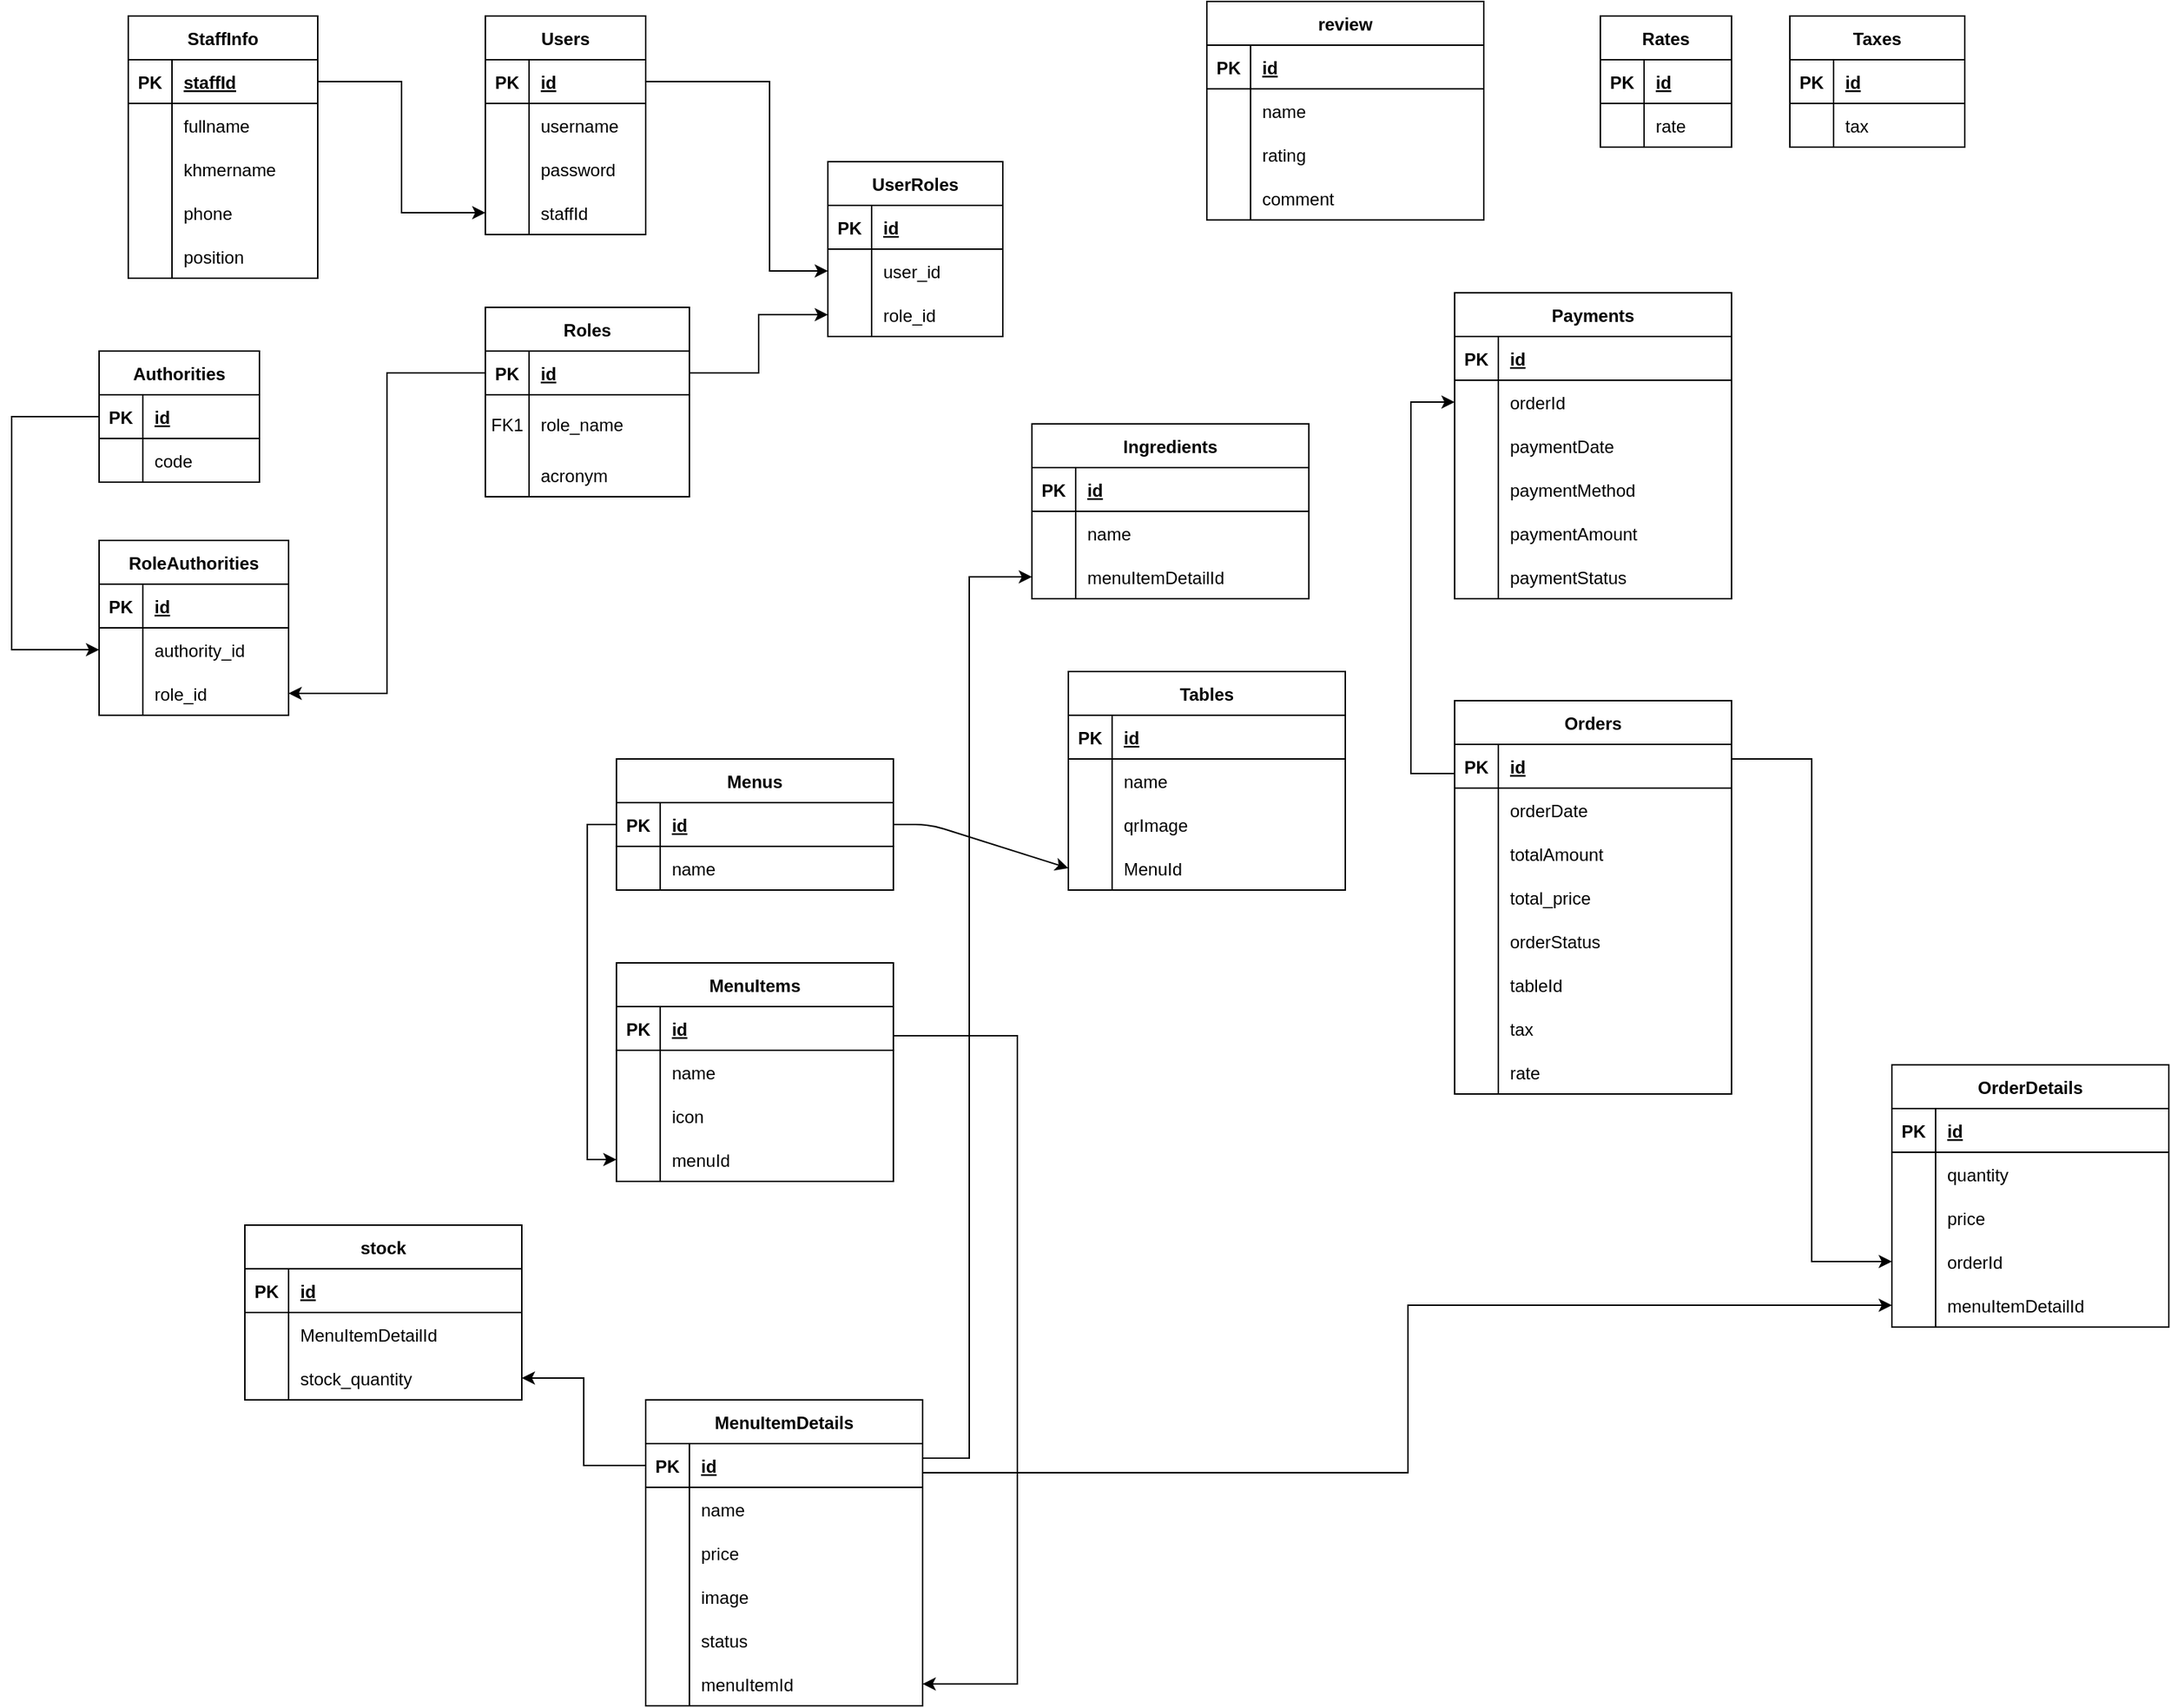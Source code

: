 <mxfile>
    <diagram id="R2lEEEUBdFMjLlhIrx00" name="Page-1">
        <mxGraphModel dx="1469" dy="863" grid="1" gridSize="10" guides="1" tooltips="1" connect="1" arrows="1" fold="1" page="1" pageScale="1" pageWidth="850" pageHeight="1100" math="0" shadow="0" extFonts="Permanent Marker^https://fonts.googleapis.com/css?family=Permanent+Marker">
            <root>
                <mxCell id="0"/>
                <mxCell id="1" parent="0"/>
                <mxCell id="C-vyLk0tnHw3VtMMgP7b-2" value="Roles" style="shape=table;startSize=30;container=1;collapsible=1;childLayout=tableLayout;fixedRows=1;rowLines=0;fontStyle=1;align=center;resizeLast=1;" parent="1" vertex="1">
                    <mxGeometry x="355" y="240" width="140" height="130" as="geometry"/>
                </mxCell>
                <mxCell id="C-vyLk0tnHw3VtMMgP7b-3" value="" style="shape=partialRectangle;collapsible=0;dropTarget=0;pointerEvents=0;fillColor=none;points=[[0,0.5],[1,0.5]];portConstraint=eastwest;top=0;left=0;right=0;bottom=1;" parent="C-vyLk0tnHw3VtMMgP7b-2" vertex="1">
                    <mxGeometry y="30" width="140" height="30" as="geometry"/>
                </mxCell>
                <mxCell id="C-vyLk0tnHw3VtMMgP7b-4" value="PK" style="shape=partialRectangle;overflow=hidden;connectable=0;fillColor=none;top=0;left=0;bottom=0;right=0;fontStyle=1;" parent="C-vyLk0tnHw3VtMMgP7b-3" vertex="1">
                    <mxGeometry width="30" height="30" as="geometry">
                        <mxRectangle width="30" height="30" as="alternateBounds"/>
                    </mxGeometry>
                </mxCell>
                <mxCell id="C-vyLk0tnHw3VtMMgP7b-5" value="id" style="shape=partialRectangle;overflow=hidden;connectable=0;fillColor=none;top=0;left=0;bottom=0;right=0;align=left;spacingLeft=6;fontStyle=5;" parent="C-vyLk0tnHw3VtMMgP7b-3" vertex="1">
                    <mxGeometry x="30" width="110" height="30" as="geometry">
                        <mxRectangle width="110" height="30" as="alternateBounds"/>
                    </mxGeometry>
                </mxCell>
                <mxCell id="C-vyLk0tnHw3VtMMgP7b-6" value="" style="shape=partialRectangle;collapsible=0;dropTarget=0;pointerEvents=0;fillColor=none;points=[[0,0.5],[1,0.5]];portConstraint=eastwest;top=0;left=0;right=0;bottom=0;" parent="C-vyLk0tnHw3VtMMgP7b-2" vertex="1">
                    <mxGeometry y="60" width="140" height="40" as="geometry"/>
                </mxCell>
                <mxCell id="C-vyLk0tnHw3VtMMgP7b-7" value="FK1" style="shape=partialRectangle;overflow=hidden;connectable=0;fillColor=none;top=0;left=0;bottom=0;right=0;" parent="C-vyLk0tnHw3VtMMgP7b-6" vertex="1">
                    <mxGeometry width="30" height="40" as="geometry">
                        <mxRectangle width="30" height="40" as="alternateBounds"/>
                    </mxGeometry>
                </mxCell>
                <mxCell id="C-vyLk0tnHw3VtMMgP7b-8" value="role_name " style="shape=partialRectangle;overflow=hidden;connectable=0;fillColor=none;top=0;left=0;bottom=0;right=0;align=left;spacingLeft=6;" parent="C-vyLk0tnHw3VtMMgP7b-6" vertex="1">
                    <mxGeometry x="30" width="110" height="40" as="geometry">
                        <mxRectangle width="110" height="40" as="alternateBounds"/>
                    </mxGeometry>
                </mxCell>
                <mxCell id="C-vyLk0tnHw3VtMMgP7b-9" value="" style="shape=partialRectangle;collapsible=0;dropTarget=0;pointerEvents=0;fillColor=none;points=[[0,0.5],[1,0.5]];portConstraint=eastwest;top=0;left=0;right=0;bottom=0;" parent="C-vyLk0tnHw3VtMMgP7b-2" vertex="1">
                    <mxGeometry y="100" width="140" height="30" as="geometry"/>
                </mxCell>
                <mxCell id="C-vyLk0tnHw3VtMMgP7b-10" value="" style="shape=partialRectangle;overflow=hidden;connectable=0;fillColor=none;top=0;left=0;bottom=0;right=0;" parent="C-vyLk0tnHw3VtMMgP7b-9" vertex="1">
                    <mxGeometry width="30" height="30" as="geometry">
                        <mxRectangle width="30" height="30" as="alternateBounds"/>
                    </mxGeometry>
                </mxCell>
                <mxCell id="C-vyLk0tnHw3VtMMgP7b-11" value="acronym" style="shape=partialRectangle;overflow=hidden;connectable=0;fillColor=none;top=0;left=0;bottom=0;right=0;align=left;spacingLeft=6;" parent="C-vyLk0tnHw3VtMMgP7b-9" vertex="1">
                    <mxGeometry x="30" width="110" height="30" as="geometry">
                        <mxRectangle width="110" height="30" as="alternateBounds"/>
                    </mxGeometry>
                </mxCell>
                <mxCell id="C-vyLk0tnHw3VtMMgP7b-13" value="UserRoles" style="shape=table;startSize=30;container=1;collapsible=1;childLayout=tableLayout;fixedRows=1;rowLines=0;fontStyle=1;align=center;resizeLast=1;" parent="1" vertex="1">
                    <mxGeometry x="590" y="140" width="120" height="120" as="geometry"/>
                </mxCell>
                <mxCell id="C-vyLk0tnHw3VtMMgP7b-14" value="" style="shape=partialRectangle;collapsible=0;dropTarget=0;pointerEvents=0;fillColor=none;points=[[0,0.5],[1,0.5]];portConstraint=eastwest;top=0;left=0;right=0;bottom=1;" parent="C-vyLk0tnHw3VtMMgP7b-13" vertex="1">
                    <mxGeometry y="30" width="120" height="30" as="geometry"/>
                </mxCell>
                <mxCell id="C-vyLk0tnHw3VtMMgP7b-15" value="PK" style="shape=partialRectangle;overflow=hidden;connectable=0;fillColor=none;top=0;left=0;bottom=0;right=0;fontStyle=1;" parent="C-vyLk0tnHw3VtMMgP7b-14" vertex="1">
                    <mxGeometry width="30" height="30" as="geometry">
                        <mxRectangle width="30" height="30" as="alternateBounds"/>
                    </mxGeometry>
                </mxCell>
                <mxCell id="C-vyLk0tnHw3VtMMgP7b-16" value="id" style="shape=partialRectangle;overflow=hidden;connectable=0;fillColor=none;top=0;left=0;bottom=0;right=0;align=left;spacingLeft=6;fontStyle=5;" parent="C-vyLk0tnHw3VtMMgP7b-14" vertex="1">
                    <mxGeometry x="30" width="90" height="30" as="geometry">
                        <mxRectangle width="90" height="30" as="alternateBounds"/>
                    </mxGeometry>
                </mxCell>
                <mxCell id="C-vyLk0tnHw3VtMMgP7b-17" value="" style="shape=partialRectangle;collapsible=0;dropTarget=0;pointerEvents=0;fillColor=none;points=[[0,0.5],[1,0.5]];portConstraint=eastwest;top=0;left=0;right=0;bottom=0;" parent="C-vyLk0tnHw3VtMMgP7b-13" vertex="1">
                    <mxGeometry y="60" width="120" height="30" as="geometry"/>
                </mxCell>
                <mxCell id="C-vyLk0tnHw3VtMMgP7b-18" value="" style="shape=partialRectangle;overflow=hidden;connectable=0;fillColor=none;top=0;left=0;bottom=0;right=0;" parent="C-vyLk0tnHw3VtMMgP7b-17" vertex="1">
                    <mxGeometry width="30" height="30" as="geometry">
                        <mxRectangle width="30" height="30" as="alternateBounds"/>
                    </mxGeometry>
                </mxCell>
                <mxCell id="C-vyLk0tnHw3VtMMgP7b-19" value="user_id" style="shape=partialRectangle;overflow=hidden;connectable=0;fillColor=none;top=0;left=0;bottom=0;right=0;align=left;spacingLeft=6;" parent="C-vyLk0tnHw3VtMMgP7b-17" vertex="1">
                    <mxGeometry x="30" width="90" height="30" as="geometry">
                        <mxRectangle width="90" height="30" as="alternateBounds"/>
                    </mxGeometry>
                </mxCell>
                <mxCell id="C-vyLk0tnHw3VtMMgP7b-20" value="" style="shape=partialRectangle;collapsible=0;dropTarget=0;pointerEvents=0;fillColor=none;points=[[0,0.5],[1,0.5]];portConstraint=eastwest;top=0;left=0;right=0;bottom=0;" parent="C-vyLk0tnHw3VtMMgP7b-13" vertex="1">
                    <mxGeometry y="90" width="120" height="30" as="geometry"/>
                </mxCell>
                <mxCell id="C-vyLk0tnHw3VtMMgP7b-21" value="" style="shape=partialRectangle;overflow=hidden;connectable=0;fillColor=none;top=0;left=0;bottom=0;right=0;" parent="C-vyLk0tnHw3VtMMgP7b-20" vertex="1">
                    <mxGeometry width="30" height="30" as="geometry">
                        <mxRectangle width="30" height="30" as="alternateBounds"/>
                    </mxGeometry>
                </mxCell>
                <mxCell id="C-vyLk0tnHw3VtMMgP7b-22" value="role_id" style="shape=partialRectangle;overflow=hidden;connectable=0;fillColor=none;top=0;left=0;bottom=0;right=0;align=left;spacingLeft=6;" parent="C-vyLk0tnHw3VtMMgP7b-20" vertex="1">
                    <mxGeometry x="30" width="90" height="30" as="geometry">
                        <mxRectangle width="90" height="30" as="alternateBounds"/>
                    </mxGeometry>
                </mxCell>
                <mxCell id="C-vyLk0tnHw3VtMMgP7b-23" value="Users" style="shape=table;startSize=30;container=1;collapsible=1;childLayout=tableLayout;fixedRows=1;rowLines=0;fontStyle=1;align=center;resizeLast=1;" parent="1" vertex="1">
                    <mxGeometry x="355" y="40" width="110" height="150" as="geometry"/>
                </mxCell>
                <mxCell id="C-vyLk0tnHw3VtMMgP7b-24" value="" style="shape=partialRectangle;collapsible=0;dropTarget=0;pointerEvents=0;fillColor=none;points=[[0,0.5],[1,0.5]];portConstraint=eastwest;top=0;left=0;right=0;bottom=1;" parent="C-vyLk0tnHw3VtMMgP7b-23" vertex="1">
                    <mxGeometry y="30" width="110" height="30" as="geometry"/>
                </mxCell>
                <mxCell id="C-vyLk0tnHw3VtMMgP7b-25" value="PK" style="shape=partialRectangle;overflow=hidden;connectable=0;fillColor=none;top=0;left=0;bottom=0;right=0;fontStyle=1;" parent="C-vyLk0tnHw3VtMMgP7b-24" vertex="1">
                    <mxGeometry width="30" height="30" as="geometry">
                        <mxRectangle width="30" height="30" as="alternateBounds"/>
                    </mxGeometry>
                </mxCell>
                <mxCell id="C-vyLk0tnHw3VtMMgP7b-26" value="id" style="shape=partialRectangle;overflow=hidden;connectable=0;fillColor=none;top=0;left=0;bottom=0;right=0;align=left;spacingLeft=6;fontStyle=5;" parent="C-vyLk0tnHw3VtMMgP7b-24" vertex="1">
                    <mxGeometry x="30" width="80" height="30" as="geometry">
                        <mxRectangle width="80" height="30" as="alternateBounds"/>
                    </mxGeometry>
                </mxCell>
                <mxCell id="C-vyLk0tnHw3VtMMgP7b-27" value="" style="shape=partialRectangle;collapsible=0;dropTarget=0;pointerEvents=0;fillColor=none;points=[[0,0.5],[1,0.5]];portConstraint=eastwest;top=0;left=0;right=0;bottom=0;" parent="C-vyLk0tnHw3VtMMgP7b-23" vertex="1">
                    <mxGeometry y="60" width="110" height="30" as="geometry"/>
                </mxCell>
                <mxCell id="C-vyLk0tnHw3VtMMgP7b-28" value="" style="shape=partialRectangle;overflow=hidden;connectable=0;fillColor=none;top=0;left=0;bottom=0;right=0;" parent="C-vyLk0tnHw3VtMMgP7b-27" vertex="1">
                    <mxGeometry width="30" height="30" as="geometry">
                        <mxRectangle width="30" height="30" as="alternateBounds"/>
                    </mxGeometry>
                </mxCell>
                <mxCell id="C-vyLk0tnHw3VtMMgP7b-29" value="username" style="shape=partialRectangle;overflow=hidden;connectable=0;fillColor=none;top=0;left=0;bottom=0;right=0;align=left;spacingLeft=6;" parent="C-vyLk0tnHw3VtMMgP7b-27" vertex="1">
                    <mxGeometry x="30" width="80" height="30" as="geometry">
                        <mxRectangle width="80" height="30" as="alternateBounds"/>
                    </mxGeometry>
                </mxCell>
                <mxCell id="PlJHCvc3WSoUPZu60bKV-3" value="" style="shape=partialRectangle;collapsible=0;dropTarget=0;pointerEvents=0;fillColor=none;points=[[0,0.5],[1,0.5]];portConstraint=eastwest;top=0;left=0;right=0;bottom=0;" parent="C-vyLk0tnHw3VtMMgP7b-23" vertex="1">
                    <mxGeometry y="90" width="110" height="30" as="geometry"/>
                </mxCell>
                <mxCell id="PlJHCvc3WSoUPZu60bKV-4" value="" style="shape=partialRectangle;overflow=hidden;connectable=0;fillColor=none;top=0;left=0;bottom=0;right=0;" parent="PlJHCvc3WSoUPZu60bKV-3" vertex="1">
                    <mxGeometry width="30" height="30" as="geometry">
                        <mxRectangle width="30" height="30" as="alternateBounds"/>
                    </mxGeometry>
                </mxCell>
                <mxCell id="PlJHCvc3WSoUPZu60bKV-5" value="password" style="shape=partialRectangle;overflow=hidden;connectable=0;fillColor=none;top=0;left=0;bottom=0;right=0;align=left;spacingLeft=6;" parent="PlJHCvc3WSoUPZu60bKV-3" vertex="1">
                    <mxGeometry x="30" width="80" height="30" as="geometry">
                        <mxRectangle width="80" height="30" as="alternateBounds"/>
                    </mxGeometry>
                </mxCell>
                <mxCell id="PlJHCvc3WSoUPZu60bKV-6" value="" style="shape=partialRectangle;collapsible=0;dropTarget=0;pointerEvents=0;fillColor=none;points=[[0,0.5],[1,0.5]];portConstraint=eastwest;top=0;left=0;right=0;bottom=0;" parent="C-vyLk0tnHw3VtMMgP7b-23" vertex="1">
                    <mxGeometry y="120" width="110" height="30" as="geometry"/>
                </mxCell>
                <mxCell id="PlJHCvc3WSoUPZu60bKV-7" value="" style="shape=partialRectangle;overflow=hidden;connectable=0;fillColor=none;top=0;left=0;bottom=0;right=0;" parent="PlJHCvc3WSoUPZu60bKV-6" vertex="1">
                    <mxGeometry width="30" height="30" as="geometry">
                        <mxRectangle width="30" height="30" as="alternateBounds"/>
                    </mxGeometry>
                </mxCell>
                <mxCell id="PlJHCvc3WSoUPZu60bKV-8" value="staffId" style="shape=partialRectangle;overflow=hidden;connectable=0;fillColor=none;top=0;left=0;bottom=0;right=0;align=left;spacingLeft=6;" parent="PlJHCvc3WSoUPZu60bKV-6" vertex="1">
                    <mxGeometry x="30" width="80" height="30" as="geometry">
                        <mxRectangle width="80" height="30" as="alternateBounds"/>
                    </mxGeometry>
                </mxCell>
                <mxCell id="PlJHCvc3WSoUPZu60bKV-12" value="StaffInfo" style="shape=table;startSize=30;container=1;collapsible=1;childLayout=tableLayout;fixedRows=1;rowLines=0;fontStyle=1;align=center;resizeLast=1;" parent="1" vertex="1">
                    <mxGeometry x="110" y="40" width="130" height="180" as="geometry"/>
                </mxCell>
                <mxCell id="PlJHCvc3WSoUPZu60bKV-13" value="" style="shape=partialRectangle;collapsible=0;dropTarget=0;pointerEvents=0;fillColor=none;points=[[0,0.5],[1,0.5]];portConstraint=eastwest;top=0;left=0;right=0;bottom=1;" parent="PlJHCvc3WSoUPZu60bKV-12" vertex="1">
                    <mxGeometry y="30" width="130" height="30" as="geometry"/>
                </mxCell>
                <mxCell id="PlJHCvc3WSoUPZu60bKV-14" value="PK" style="shape=partialRectangle;overflow=hidden;connectable=0;fillColor=none;top=0;left=0;bottom=0;right=0;fontStyle=1;" parent="PlJHCvc3WSoUPZu60bKV-13" vertex="1">
                    <mxGeometry width="30" height="30" as="geometry">
                        <mxRectangle width="30" height="30" as="alternateBounds"/>
                    </mxGeometry>
                </mxCell>
                <mxCell id="PlJHCvc3WSoUPZu60bKV-15" value="staffId" style="shape=partialRectangle;overflow=hidden;connectable=0;fillColor=none;top=0;left=0;bottom=0;right=0;align=left;spacingLeft=6;fontStyle=5;" parent="PlJHCvc3WSoUPZu60bKV-13" vertex="1">
                    <mxGeometry x="30" width="100" height="30" as="geometry">
                        <mxRectangle width="100" height="30" as="alternateBounds"/>
                    </mxGeometry>
                </mxCell>
                <mxCell id="PlJHCvc3WSoUPZu60bKV-16" value="" style="shape=partialRectangle;collapsible=0;dropTarget=0;pointerEvents=0;fillColor=none;points=[[0,0.5],[1,0.5]];portConstraint=eastwest;top=0;left=0;right=0;bottom=0;" parent="PlJHCvc3WSoUPZu60bKV-12" vertex="1">
                    <mxGeometry y="60" width="130" height="30" as="geometry"/>
                </mxCell>
                <mxCell id="PlJHCvc3WSoUPZu60bKV-17" value="" style="shape=partialRectangle;overflow=hidden;connectable=0;fillColor=none;top=0;left=0;bottom=0;right=0;" parent="PlJHCvc3WSoUPZu60bKV-16" vertex="1">
                    <mxGeometry width="30" height="30" as="geometry">
                        <mxRectangle width="30" height="30" as="alternateBounds"/>
                    </mxGeometry>
                </mxCell>
                <mxCell id="PlJHCvc3WSoUPZu60bKV-18" value="fullname" style="shape=partialRectangle;overflow=hidden;connectable=0;fillColor=none;top=0;left=0;bottom=0;right=0;align=left;spacingLeft=6;" parent="PlJHCvc3WSoUPZu60bKV-16" vertex="1">
                    <mxGeometry x="30" width="100" height="30" as="geometry">
                        <mxRectangle width="100" height="30" as="alternateBounds"/>
                    </mxGeometry>
                </mxCell>
                <mxCell id="PlJHCvc3WSoUPZu60bKV-19" value="" style="shape=partialRectangle;collapsible=0;dropTarget=0;pointerEvents=0;fillColor=none;points=[[0,0.5],[1,0.5]];portConstraint=eastwest;top=0;left=0;right=0;bottom=0;" parent="PlJHCvc3WSoUPZu60bKV-12" vertex="1">
                    <mxGeometry y="90" width="130" height="30" as="geometry"/>
                </mxCell>
                <mxCell id="PlJHCvc3WSoUPZu60bKV-20" value="" style="shape=partialRectangle;overflow=hidden;connectable=0;fillColor=none;top=0;left=0;bottom=0;right=0;" parent="PlJHCvc3WSoUPZu60bKV-19" vertex="1">
                    <mxGeometry width="30" height="30" as="geometry">
                        <mxRectangle width="30" height="30" as="alternateBounds"/>
                    </mxGeometry>
                </mxCell>
                <mxCell id="PlJHCvc3WSoUPZu60bKV-21" value="khmername" style="shape=partialRectangle;overflow=hidden;connectable=0;fillColor=none;top=0;left=0;bottom=0;right=0;align=left;spacingLeft=6;" parent="PlJHCvc3WSoUPZu60bKV-19" vertex="1">
                    <mxGeometry x="30" width="100" height="30" as="geometry">
                        <mxRectangle width="100" height="30" as="alternateBounds"/>
                    </mxGeometry>
                </mxCell>
                <mxCell id="PlJHCvc3WSoUPZu60bKV-22" value="" style="shape=partialRectangle;collapsible=0;dropTarget=0;pointerEvents=0;fillColor=none;points=[[0,0.5],[1,0.5]];portConstraint=eastwest;top=0;left=0;right=0;bottom=0;" parent="PlJHCvc3WSoUPZu60bKV-12" vertex="1">
                    <mxGeometry y="120" width="130" height="30" as="geometry"/>
                </mxCell>
                <mxCell id="PlJHCvc3WSoUPZu60bKV-23" value="" style="shape=partialRectangle;overflow=hidden;connectable=0;fillColor=none;top=0;left=0;bottom=0;right=0;" parent="PlJHCvc3WSoUPZu60bKV-22" vertex="1">
                    <mxGeometry width="30" height="30" as="geometry">
                        <mxRectangle width="30" height="30" as="alternateBounds"/>
                    </mxGeometry>
                </mxCell>
                <mxCell id="PlJHCvc3WSoUPZu60bKV-24" value="phone" style="shape=partialRectangle;overflow=hidden;connectable=0;fillColor=none;top=0;left=0;bottom=0;right=0;align=left;spacingLeft=6;" parent="PlJHCvc3WSoUPZu60bKV-22" vertex="1">
                    <mxGeometry x="30" width="100" height="30" as="geometry">
                        <mxRectangle width="100" height="30" as="alternateBounds"/>
                    </mxGeometry>
                </mxCell>
                <mxCell id="PlJHCvc3WSoUPZu60bKV-25" value="" style="shape=partialRectangle;collapsible=0;dropTarget=0;pointerEvents=0;fillColor=none;points=[[0,0.5],[1,0.5]];portConstraint=eastwest;top=0;left=0;right=0;bottom=0;" parent="PlJHCvc3WSoUPZu60bKV-12" vertex="1">
                    <mxGeometry y="150" width="130" height="30" as="geometry"/>
                </mxCell>
                <mxCell id="PlJHCvc3WSoUPZu60bKV-26" value="" style="shape=partialRectangle;overflow=hidden;connectable=0;fillColor=none;top=0;left=0;bottom=0;right=0;" parent="PlJHCvc3WSoUPZu60bKV-25" vertex="1">
                    <mxGeometry width="30" height="30" as="geometry">
                        <mxRectangle width="30" height="30" as="alternateBounds"/>
                    </mxGeometry>
                </mxCell>
                <mxCell id="PlJHCvc3WSoUPZu60bKV-27" value="position" style="shape=partialRectangle;overflow=hidden;connectable=0;fillColor=none;top=0;left=0;bottom=0;right=0;align=left;spacingLeft=6;" parent="PlJHCvc3WSoUPZu60bKV-25" vertex="1">
                    <mxGeometry x="30" width="100" height="30" as="geometry">
                        <mxRectangle width="100" height="30" as="alternateBounds"/>
                    </mxGeometry>
                </mxCell>
                <mxCell id="PlJHCvc3WSoUPZu60bKV-29" style="edgeStyle=orthogonalEdgeStyle;rounded=0;orthogonalLoop=1;jettySize=auto;html=1;entryX=0;entryY=0.5;entryDx=0;entryDy=0;" parent="1" source="PlJHCvc3WSoUPZu60bKV-13" target="PlJHCvc3WSoUPZu60bKV-6" edge="1">
                    <mxGeometry relative="1" as="geometry"/>
                </mxCell>
                <mxCell id="PlJHCvc3WSoUPZu60bKV-34" style="edgeStyle=orthogonalEdgeStyle;rounded=0;orthogonalLoop=1;jettySize=auto;html=1;entryX=0;entryY=0.5;entryDx=0;entryDy=0;" parent="1" source="C-vyLk0tnHw3VtMMgP7b-24" target="C-vyLk0tnHw3VtMMgP7b-17" edge="1">
                    <mxGeometry relative="1" as="geometry">
                        <Array as="points">
                            <mxPoint x="550" y="85"/>
                            <mxPoint x="550" y="215"/>
                        </Array>
                    </mxGeometry>
                </mxCell>
                <mxCell id="PlJHCvc3WSoUPZu60bKV-35" style="edgeStyle=orthogonalEdgeStyle;rounded=0;orthogonalLoop=1;jettySize=auto;html=1;entryX=0;entryY=0.5;entryDx=0;entryDy=0;" parent="1" source="C-vyLk0tnHw3VtMMgP7b-3" target="C-vyLk0tnHw3VtMMgP7b-20" edge="1">
                    <mxGeometry relative="1" as="geometry"/>
                </mxCell>
                <mxCell id="PlJHCvc3WSoUPZu60bKV-36" value="Authorities" style="shape=table;startSize=30;container=1;collapsible=1;childLayout=tableLayout;fixedRows=1;rowLines=0;fontStyle=1;align=center;resizeLast=1;" parent="1" vertex="1">
                    <mxGeometry x="90" y="270" width="110" height="90" as="geometry"/>
                </mxCell>
                <mxCell id="PlJHCvc3WSoUPZu60bKV-37" value="" style="shape=partialRectangle;collapsible=0;dropTarget=0;pointerEvents=0;fillColor=none;points=[[0,0.5],[1,0.5]];portConstraint=eastwest;top=0;left=0;right=0;bottom=1;" parent="PlJHCvc3WSoUPZu60bKV-36" vertex="1">
                    <mxGeometry y="30" width="110" height="30" as="geometry"/>
                </mxCell>
                <mxCell id="PlJHCvc3WSoUPZu60bKV-38" value="PK" style="shape=partialRectangle;overflow=hidden;connectable=0;fillColor=none;top=0;left=0;bottom=0;right=0;fontStyle=1;" parent="PlJHCvc3WSoUPZu60bKV-37" vertex="1">
                    <mxGeometry width="30" height="30" as="geometry">
                        <mxRectangle width="30" height="30" as="alternateBounds"/>
                    </mxGeometry>
                </mxCell>
                <mxCell id="PlJHCvc3WSoUPZu60bKV-39" value="id" style="shape=partialRectangle;overflow=hidden;connectable=0;fillColor=none;top=0;left=0;bottom=0;right=0;align=left;spacingLeft=6;fontStyle=5;" parent="PlJHCvc3WSoUPZu60bKV-37" vertex="1">
                    <mxGeometry x="30" width="80" height="30" as="geometry">
                        <mxRectangle width="80" height="30" as="alternateBounds"/>
                    </mxGeometry>
                </mxCell>
                <mxCell id="PlJHCvc3WSoUPZu60bKV-40" value="" style="shape=partialRectangle;collapsible=0;dropTarget=0;pointerEvents=0;fillColor=none;points=[[0,0.5],[1,0.5]];portConstraint=eastwest;top=0;left=0;right=0;bottom=0;" parent="PlJHCvc3WSoUPZu60bKV-36" vertex="1">
                    <mxGeometry y="60" width="110" height="30" as="geometry"/>
                </mxCell>
                <mxCell id="PlJHCvc3WSoUPZu60bKV-41" value="" style="shape=partialRectangle;overflow=hidden;connectable=0;fillColor=none;top=0;left=0;bottom=0;right=0;" parent="PlJHCvc3WSoUPZu60bKV-40" vertex="1">
                    <mxGeometry width="30" height="30" as="geometry">
                        <mxRectangle width="30" height="30" as="alternateBounds"/>
                    </mxGeometry>
                </mxCell>
                <mxCell id="PlJHCvc3WSoUPZu60bKV-42" value="code" style="shape=partialRectangle;overflow=hidden;connectable=0;fillColor=none;top=0;left=0;bottom=0;right=0;align=left;spacingLeft=6;" parent="PlJHCvc3WSoUPZu60bKV-40" vertex="1">
                    <mxGeometry x="30" width="80" height="30" as="geometry">
                        <mxRectangle width="80" height="30" as="alternateBounds"/>
                    </mxGeometry>
                </mxCell>
                <mxCell id="PlJHCvc3WSoUPZu60bKV-52" value="RoleAuthorities" style="shape=table;startSize=30;container=1;collapsible=1;childLayout=tableLayout;fixedRows=1;rowLines=0;fontStyle=1;align=center;resizeLast=1;" parent="1" vertex="1">
                    <mxGeometry x="90" y="400" width="130" height="120" as="geometry"/>
                </mxCell>
                <mxCell id="PlJHCvc3WSoUPZu60bKV-53" value="" style="shape=partialRectangle;collapsible=0;dropTarget=0;pointerEvents=0;fillColor=none;points=[[0,0.5],[1,0.5]];portConstraint=eastwest;top=0;left=0;right=0;bottom=1;" parent="PlJHCvc3WSoUPZu60bKV-52" vertex="1">
                    <mxGeometry y="30" width="130" height="30" as="geometry"/>
                </mxCell>
                <mxCell id="PlJHCvc3WSoUPZu60bKV-54" value="PK" style="shape=partialRectangle;overflow=hidden;connectable=0;fillColor=none;top=0;left=0;bottom=0;right=0;fontStyle=1;" parent="PlJHCvc3WSoUPZu60bKV-53" vertex="1">
                    <mxGeometry width="30" height="30" as="geometry">
                        <mxRectangle width="30" height="30" as="alternateBounds"/>
                    </mxGeometry>
                </mxCell>
                <mxCell id="PlJHCvc3WSoUPZu60bKV-55" value="id" style="shape=partialRectangle;overflow=hidden;connectable=0;fillColor=none;top=0;left=0;bottom=0;right=0;align=left;spacingLeft=6;fontStyle=5;" parent="PlJHCvc3WSoUPZu60bKV-53" vertex="1">
                    <mxGeometry x="30" width="100" height="30" as="geometry">
                        <mxRectangle width="100" height="30" as="alternateBounds"/>
                    </mxGeometry>
                </mxCell>
                <mxCell id="PlJHCvc3WSoUPZu60bKV-56" value="" style="shape=partialRectangle;collapsible=0;dropTarget=0;pointerEvents=0;fillColor=none;points=[[0,0.5],[1,0.5]];portConstraint=eastwest;top=0;left=0;right=0;bottom=0;" parent="PlJHCvc3WSoUPZu60bKV-52" vertex="1">
                    <mxGeometry y="60" width="130" height="30" as="geometry"/>
                </mxCell>
                <mxCell id="PlJHCvc3WSoUPZu60bKV-57" value="" style="shape=partialRectangle;overflow=hidden;connectable=0;fillColor=none;top=0;left=0;bottom=0;right=0;" parent="PlJHCvc3WSoUPZu60bKV-56" vertex="1">
                    <mxGeometry width="30" height="30" as="geometry">
                        <mxRectangle width="30" height="30" as="alternateBounds"/>
                    </mxGeometry>
                </mxCell>
                <mxCell id="PlJHCvc3WSoUPZu60bKV-58" value="authority_id" style="shape=partialRectangle;overflow=hidden;connectable=0;fillColor=none;top=0;left=0;bottom=0;right=0;align=left;spacingLeft=6;" parent="PlJHCvc3WSoUPZu60bKV-56" vertex="1">
                    <mxGeometry x="30" width="100" height="30" as="geometry">
                        <mxRectangle width="100" height="30" as="alternateBounds"/>
                    </mxGeometry>
                </mxCell>
                <mxCell id="PlJHCvc3WSoUPZu60bKV-59" value="" style="shape=partialRectangle;collapsible=0;dropTarget=0;pointerEvents=0;fillColor=none;points=[[0,0.5],[1,0.5]];portConstraint=eastwest;top=0;left=0;right=0;bottom=0;" parent="PlJHCvc3WSoUPZu60bKV-52" vertex="1">
                    <mxGeometry y="90" width="130" height="30" as="geometry"/>
                </mxCell>
                <mxCell id="PlJHCvc3WSoUPZu60bKV-60" value="" style="shape=partialRectangle;overflow=hidden;connectable=0;fillColor=none;top=0;left=0;bottom=0;right=0;" parent="PlJHCvc3WSoUPZu60bKV-59" vertex="1">
                    <mxGeometry width="30" height="30" as="geometry">
                        <mxRectangle width="30" height="30" as="alternateBounds"/>
                    </mxGeometry>
                </mxCell>
                <mxCell id="PlJHCvc3WSoUPZu60bKV-61" value="role_id" style="shape=partialRectangle;overflow=hidden;connectable=0;fillColor=none;top=0;left=0;bottom=0;right=0;align=left;spacingLeft=6;" parent="PlJHCvc3WSoUPZu60bKV-59" vertex="1">
                    <mxGeometry x="30" width="100" height="30" as="geometry">
                        <mxRectangle width="100" height="30" as="alternateBounds"/>
                    </mxGeometry>
                </mxCell>
                <mxCell id="PlJHCvc3WSoUPZu60bKV-63" style="edgeStyle=orthogonalEdgeStyle;rounded=0;orthogonalLoop=1;jettySize=auto;html=1;entryX=0;entryY=0.5;entryDx=0;entryDy=0;" parent="1" source="PlJHCvc3WSoUPZu60bKV-37" target="PlJHCvc3WSoUPZu60bKV-56" edge="1">
                    <mxGeometry relative="1" as="geometry">
                        <Array as="points">
                            <mxPoint x="30" y="315"/>
                            <mxPoint x="30" y="475"/>
                        </Array>
                    </mxGeometry>
                </mxCell>
                <mxCell id="PlJHCvc3WSoUPZu60bKV-64" style="edgeStyle=orthogonalEdgeStyle;rounded=0;orthogonalLoop=1;jettySize=auto;html=1;entryX=1;entryY=0.5;entryDx=0;entryDy=0;" parent="1" source="C-vyLk0tnHw3VtMMgP7b-3" target="PlJHCvc3WSoUPZu60bKV-59" edge="1">
                    <mxGeometry relative="1" as="geometry"/>
                </mxCell>
                <mxCell id="PlJHCvc3WSoUPZu60bKV-68" value="Menus" style="shape=table;startSize=30;container=1;collapsible=1;childLayout=tableLayout;fixedRows=1;rowLines=0;fontStyle=1;align=center;resizeLast=1;" parent="1" vertex="1">
                    <mxGeometry x="444.94" y="550" width="190" height="90" as="geometry"/>
                </mxCell>
                <mxCell id="PlJHCvc3WSoUPZu60bKV-69" value="" style="shape=partialRectangle;collapsible=0;dropTarget=0;pointerEvents=0;fillColor=none;points=[[0,0.5],[1,0.5]];portConstraint=eastwest;top=0;left=0;right=0;bottom=1;" parent="PlJHCvc3WSoUPZu60bKV-68" vertex="1">
                    <mxGeometry y="30" width="190" height="30" as="geometry"/>
                </mxCell>
                <mxCell id="PlJHCvc3WSoUPZu60bKV-70" value="PK" style="shape=partialRectangle;overflow=hidden;connectable=0;fillColor=none;top=0;left=0;bottom=0;right=0;fontStyle=1;" parent="PlJHCvc3WSoUPZu60bKV-69" vertex="1">
                    <mxGeometry width="30" height="30" as="geometry">
                        <mxRectangle width="30" height="30" as="alternateBounds"/>
                    </mxGeometry>
                </mxCell>
                <mxCell id="PlJHCvc3WSoUPZu60bKV-71" value="id" style="shape=partialRectangle;overflow=hidden;connectable=0;fillColor=none;top=0;left=0;bottom=0;right=0;align=left;spacingLeft=6;fontStyle=5;" parent="PlJHCvc3WSoUPZu60bKV-69" vertex="1">
                    <mxGeometry x="30" width="160" height="30" as="geometry">
                        <mxRectangle width="160" height="30" as="alternateBounds"/>
                    </mxGeometry>
                </mxCell>
                <mxCell id="PlJHCvc3WSoUPZu60bKV-72" value="" style="shape=partialRectangle;collapsible=0;dropTarget=0;pointerEvents=0;fillColor=none;points=[[0,0.5],[1,0.5]];portConstraint=eastwest;top=0;left=0;right=0;bottom=0;" parent="PlJHCvc3WSoUPZu60bKV-68" vertex="1">
                    <mxGeometry y="60" width="190" height="30" as="geometry"/>
                </mxCell>
                <mxCell id="PlJHCvc3WSoUPZu60bKV-73" value="" style="shape=partialRectangle;overflow=hidden;connectable=0;fillColor=none;top=0;left=0;bottom=0;right=0;" parent="PlJHCvc3WSoUPZu60bKV-72" vertex="1">
                    <mxGeometry width="30" height="30" as="geometry">
                        <mxRectangle width="30" height="30" as="alternateBounds"/>
                    </mxGeometry>
                </mxCell>
                <mxCell id="PlJHCvc3WSoUPZu60bKV-74" value="name" style="shape=partialRectangle;overflow=hidden;connectable=0;fillColor=none;top=0;left=0;bottom=0;right=0;align=left;spacingLeft=6;" parent="PlJHCvc3WSoUPZu60bKV-72" vertex="1">
                    <mxGeometry x="30" width="160" height="30" as="geometry">
                        <mxRectangle width="160" height="30" as="alternateBounds"/>
                    </mxGeometry>
                </mxCell>
                <mxCell id="PlJHCvc3WSoUPZu60bKV-78" value="MenuItems" style="shape=table;startSize=30;container=1;collapsible=1;childLayout=tableLayout;fixedRows=1;rowLines=0;fontStyle=1;align=center;resizeLast=1;" parent="1" vertex="1">
                    <mxGeometry x="444.94" y="690" width="190" height="150" as="geometry"/>
                </mxCell>
                <mxCell id="PlJHCvc3WSoUPZu60bKV-79" value="" style="shape=partialRectangle;collapsible=0;dropTarget=0;pointerEvents=0;fillColor=none;points=[[0,0.5],[1,0.5]];portConstraint=eastwest;top=0;left=0;right=0;bottom=1;" parent="PlJHCvc3WSoUPZu60bKV-78" vertex="1">
                    <mxGeometry y="30" width="190" height="30" as="geometry"/>
                </mxCell>
                <mxCell id="PlJHCvc3WSoUPZu60bKV-80" value="PK" style="shape=partialRectangle;overflow=hidden;connectable=0;fillColor=none;top=0;left=0;bottom=0;right=0;fontStyle=1;" parent="PlJHCvc3WSoUPZu60bKV-79" vertex="1">
                    <mxGeometry width="30" height="30" as="geometry">
                        <mxRectangle width="30" height="30" as="alternateBounds"/>
                    </mxGeometry>
                </mxCell>
                <mxCell id="PlJHCvc3WSoUPZu60bKV-81" value="id" style="shape=partialRectangle;overflow=hidden;connectable=0;fillColor=none;top=0;left=0;bottom=0;right=0;align=left;spacingLeft=6;fontStyle=5;" parent="PlJHCvc3WSoUPZu60bKV-79" vertex="1">
                    <mxGeometry x="30" width="160" height="30" as="geometry">
                        <mxRectangle width="160" height="30" as="alternateBounds"/>
                    </mxGeometry>
                </mxCell>
                <mxCell id="PlJHCvc3WSoUPZu60bKV-82" value="" style="shape=partialRectangle;collapsible=0;dropTarget=0;pointerEvents=0;fillColor=none;points=[[0,0.5],[1,0.5]];portConstraint=eastwest;top=0;left=0;right=0;bottom=0;" parent="PlJHCvc3WSoUPZu60bKV-78" vertex="1">
                    <mxGeometry y="60" width="190" height="30" as="geometry"/>
                </mxCell>
                <mxCell id="PlJHCvc3WSoUPZu60bKV-83" value="" style="shape=partialRectangle;overflow=hidden;connectable=0;fillColor=none;top=0;left=0;bottom=0;right=0;" parent="PlJHCvc3WSoUPZu60bKV-82" vertex="1">
                    <mxGeometry width="30" height="30" as="geometry">
                        <mxRectangle width="30" height="30" as="alternateBounds"/>
                    </mxGeometry>
                </mxCell>
                <mxCell id="PlJHCvc3WSoUPZu60bKV-84" value="name" style="shape=partialRectangle;overflow=hidden;connectable=0;fillColor=none;top=0;left=0;bottom=0;right=0;align=left;spacingLeft=6;" parent="PlJHCvc3WSoUPZu60bKV-82" vertex="1">
                    <mxGeometry x="30" width="160" height="30" as="geometry">
                        <mxRectangle width="160" height="30" as="alternateBounds"/>
                    </mxGeometry>
                </mxCell>
                <mxCell id="PlJHCvc3WSoUPZu60bKV-85" value="" style="shape=partialRectangle;collapsible=0;dropTarget=0;pointerEvents=0;fillColor=none;points=[[0,0.5],[1,0.5]];portConstraint=eastwest;top=0;left=0;right=0;bottom=0;" parent="PlJHCvc3WSoUPZu60bKV-78" vertex="1">
                    <mxGeometry y="90" width="190" height="30" as="geometry"/>
                </mxCell>
                <mxCell id="PlJHCvc3WSoUPZu60bKV-86" value="" style="shape=partialRectangle;overflow=hidden;connectable=0;fillColor=none;top=0;left=0;bottom=0;right=0;" parent="PlJHCvc3WSoUPZu60bKV-85" vertex="1">
                    <mxGeometry width="30" height="30" as="geometry">
                        <mxRectangle width="30" height="30" as="alternateBounds"/>
                    </mxGeometry>
                </mxCell>
                <mxCell id="PlJHCvc3WSoUPZu60bKV-87" value="icon" style="shape=partialRectangle;overflow=hidden;connectable=0;fillColor=none;top=0;left=0;bottom=0;right=0;align=left;spacingLeft=6;" parent="PlJHCvc3WSoUPZu60bKV-85" vertex="1">
                    <mxGeometry x="30" width="160" height="30" as="geometry">
                        <mxRectangle width="160" height="30" as="alternateBounds"/>
                    </mxGeometry>
                </mxCell>
                <mxCell id="PlJHCvc3WSoUPZu60bKV-105" value="" style="shape=partialRectangle;collapsible=0;dropTarget=0;pointerEvents=0;fillColor=none;points=[[0,0.5],[1,0.5]];portConstraint=eastwest;top=0;left=0;right=0;bottom=0;" parent="PlJHCvc3WSoUPZu60bKV-78" vertex="1">
                    <mxGeometry y="120" width="190" height="30" as="geometry"/>
                </mxCell>
                <mxCell id="PlJHCvc3WSoUPZu60bKV-106" value="" style="shape=partialRectangle;overflow=hidden;connectable=0;fillColor=none;top=0;left=0;bottom=0;right=0;" parent="PlJHCvc3WSoUPZu60bKV-105" vertex="1">
                    <mxGeometry width="30" height="30" as="geometry">
                        <mxRectangle width="30" height="30" as="alternateBounds"/>
                    </mxGeometry>
                </mxCell>
                <mxCell id="PlJHCvc3WSoUPZu60bKV-107" value="menuId" style="shape=partialRectangle;overflow=hidden;connectable=0;fillColor=none;top=0;left=0;bottom=0;right=0;align=left;spacingLeft=6;" parent="PlJHCvc3WSoUPZu60bKV-105" vertex="1">
                    <mxGeometry x="30" width="160" height="30" as="geometry">
                        <mxRectangle width="160" height="30" as="alternateBounds"/>
                    </mxGeometry>
                </mxCell>
                <mxCell id="PlJHCvc3WSoUPZu60bKV-88" value="MenuItemDetails" style="shape=table;startSize=30;container=1;collapsible=1;childLayout=tableLayout;fixedRows=1;rowLines=0;fontStyle=1;align=center;resizeLast=1;" parent="1" vertex="1">
                    <mxGeometry x="465" y="990" width="190" height="210" as="geometry"/>
                </mxCell>
                <mxCell id="PlJHCvc3WSoUPZu60bKV-89" value="" style="shape=partialRectangle;collapsible=0;dropTarget=0;pointerEvents=0;fillColor=none;points=[[0,0.5],[1,0.5]];portConstraint=eastwest;top=0;left=0;right=0;bottom=1;" parent="PlJHCvc3WSoUPZu60bKV-88" vertex="1">
                    <mxGeometry y="30" width="190" height="30" as="geometry"/>
                </mxCell>
                <mxCell id="PlJHCvc3WSoUPZu60bKV-90" value="PK" style="shape=partialRectangle;overflow=hidden;connectable=0;fillColor=none;top=0;left=0;bottom=0;right=0;fontStyle=1;" parent="PlJHCvc3WSoUPZu60bKV-89" vertex="1">
                    <mxGeometry width="30" height="30" as="geometry">
                        <mxRectangle width="30" height="30" as="alternateBounds"/>
                    </mxGeometry>
                </mxCell>
                <mxCell id="PlJHCvc3WSoUPZu60bKV-91" value="id" style="shape=partialRectangle;overflow=hidden;connectable=0;fillColor=none;top=0;left=0;bottom=0;right=0;align=left;spacingLeft=6;fontStyle=5;" parent="PlJHCvc3WSoUPZu60bKV-89" vertex="1">
                    <mxGeometry x="30" width="160" height="30" as="geometry">
                        <mxRectangle width="160" height="30" as="alternateBounds"/>
                    </mxGeometry>
                </mxCell>
                <mxCell id="PlJHCvc3WSoUPZu60bKV-92" value="" style="shape=partialRectangle;collapsible=0;dropTarget=0;pointerEvents=0;fillColor=none;points=[[0,0.5],[1,0.5]];portConstraint=eastwest;top=0;left=0;right=0;bottom=0;" parent="PlJHCvc3WSoUPZu60bKV-88" vertex="1">
                    <mxGeometry y="60" width="190" height="30" as="geometry"/>
                </mxCell>
                <mxCell id="PlJHCvc3WSoUPZu60bKV-93" value="" style="shape=partialRectangle;overflow=hidden;connectable=0;fillColor=none;top=0;left=0;bottom=0;right=0;" parent="PlJHCvc3WSoUPZu60bKV-92" vertex="1">
                    <mxGeometry width="30" height="30" as="geometry">
                        <mxRectangle width="30" height="30" as="alternateBounds"/>
                    </mxGeometry>
                </mxCell>
                <mxCell id="PlJHCvc3WSoUPZu60bKV-94" value="name" style="shape=partialRectangle;overflow=hidden;connectable=0;fillColor=none;top=0;left=0;bottom=0;right=0;align=left;spacingLeft=6;" parent="PlJHCvc3WSoUPZu60bKV-92" vertex="1">
                    <mxGeometry x="30" width="160" height="30" as="geometry">
                        <mxRectangle width="160" height="30" as="alternateBounds"/>
                    </mxGeometry>
                </mxCell>
                <mxCell id="PlJHCvc3WSoUPZu60bKV-95" value="" style="shape=partialRectangle;collapsible=0;dropTarget=0;pointerEvents=0;fillColor=none;points=[[0,0.5],[1,0.5]];portConstraint=eastwest;top=0;left=0;right=0;bottom=0;" parent="PlJHCvc3WSoUPZu60bKV-88" vertex="1">
                    <mxGeometry y="90" width="190" height="30" as="geometry"/>
                </mxCell>
                <mxCell id="PlJHCvc3WSoUPZu60bKV-96" value="" style="shape=partialRectangle;overflow=hidden;connectable=0;fillColor=none;top=0;left=0;bottom=0;right=0;" parent="PlJHCvc3WSoUPZu60bKV-95" vertex="1">
                    <mxGeometry width="30" height="30" as="geometry">
                        <mxRectangle width="30" height="30" as="alternateBounds"/>
                    </mxGeometry>
                </mxCell>
                <mxCell id="PlJHCvc3WSoUPZu60bKV-97" value="price" style="shape=partialRectangle;overflow=hidden;connectable=0;fillColor=none;top=0;left=0;bottom=0;right=0;align=left;spacingLeft=6;" parent="PlJHCvc3WSoUPZu60bKV-95" vertex="1">
                    <mxGeometry x="30" width="160" height="30" as="geometry">
                        <mxRectangle width="160" height="30" as="alternateBounds"/>
                    </mxGeometry>
                </mxCell>
                <mxCell id="2" value="" style="shape=partialRectangle;collapsible=0;dropTarget=0;pointerEvents=0;fillColor=none;points=[[0,0.5],[1,0.5]];portConstraint=eastwest;top=0;left=0;right=0;bottom=0;" vertex="1" parent="PlJHCvc3WSoUPZu60bKV-88">
                    <mxGeometry y="120" width="190" height="30" as="geometry"/>
                </mxCell>
                <mxCell id="3" value="" style="shape=partialRectangle;overflow=hidden;connectable=0;fillColor=none;top=0;left=0;bottom=0;right=0;" vertex="1" parent="2">
                    <mxGeometry width="30" height="30" as="geometry">
                        <mxRectangle width="30" height="30" as="alternateBounds"/>
                    </mxGeometry>
                </mxCell>
                <mxCell id="4" value="image" style="shape=partialRectangle;overflow=hidden;connectable=0;fillColor=none;top=0;left=0;bottom=0;right=0;align=left;spacingLeft=6;" vertex="1" parent="2">
                    <mxGeometry x="30" width="160" height="30" as="geometry">
                        <mxRectangle width="160" height="30" as="alternateBounds"/>
                    </mxGeometry>
                </mxCell>
                <mxCell id="PlJHCvc3WSoUPZu60bKV-264" value="" style="shape=partialRectangle;collapsible=0;dropTarget=0;pointerEvents=0;fillColor=none;points=[[0,0.5],[1,0.5]];portConstraint=eastwest;top=0;left=0;right=0;bottom=0;" parent="PlJHCvc3WSoUPZu60bKV-88" vertex="1">
                    <mxGeometry y="150" width="190" height="30" as="geometry"/>
                </mxCell>
                <mxCell id="PlJHCvc3WSoUPZu60bKV-265" value="" style="shape=partialRectangle;overflow=hidden;connectable=0;fillColor=none;top=0;left=0;bottom=0;right=0;" parent="PlJHCvc3WSoUPZu60bKV-264" vertex="1">
                    <mxGeometry width="30" height="30" as="geometry">
                        <mxRectangle width="30" height="30" as="alternateBounds"/>
                    </mxGeometry>
                </mxCell>
                <mxCell id="PlJHCvc3WSoUPZu60bKV-266" value="status" style="shape=partialRectangle;overflow=hidden;connectable=0;fillColor=none;top=0;left=0;bottom=0;right=0;align=left;spacingLeft=6;" parent="PlJHCvc3WSoUPZu60bKV-264" vertex="1">
                    <mxGeometry x="30" width="160" height="30" as="geometry">
                        <mxRectangle width="160" height="30" as="alternateBounds"/>
                    </mxGeometry>
                </mxCell>
                <mxCell id="PlJHCvc3WSoUPZu60bKV-110" value="" style="shape=partialRectangle;collapsible=0;dropTarget=0;pointerEvents=0;fillColor=none;points=[[0,0.5],[1,0.5]];portConstraint=eastwest;top=0;left=0;right=0;bottom=0;" parent="PlJHCvc3WSoUPZu60bKV-88" vertex="1">
                    <mxGeometry y="180" width="190" height="30" as="geometry"/>
                </mxCell>
                <mxCell id="PlJHCvc3WSoUPZu60bKV-111" value="" style="shape=partialRectangle;overflow=hidden;connectable=0;fillColor=none;top=0;left=0;bottom=0;right=0;" parent="PlJHCvc3WSoUPZu60bKV-110" vertex="1">
                    <mxGeometry width="30" height="30" as="geometry">
                        <mxRectangle width="30" height="30" as="alternateBounds"/>
                    </mxGeometry>
                </mxCell>
                <mxCell id="PlJHCvc3WSoUPZu60bKV-112" value="menuItemId" style="shape=partialRectangle;overflow=hidden;connectable=0;fillColor=none;top=0;left=0;bottom=0;right=0;align=left;spacingLeft=6;" parent="PlJHCvc3WSoUPZu60bKV-110" vertex="1">
                    <mxGeometry x="30" width="160" height="30" as="geometry">
                        <mxRectangle width="160" height="30" as="alternateBounds"/>
                    </mxGeometry>
                </mxCell>
                <mxCell id="PlJHCvc3WSoUPZu60bKV-109" style="edgeStyle=orthogonalEdgeStyle;rounded=0;orthogonalLoop=1;jettySize=auto;html=1;entryX=0;entryY=0.5;entryDx=0;entryDy=0;" parent="1" source="PlJHCvc3WSoUPZu60bKV-69" target="PlJHCvc3WSoUPZu60bKV-105" edge="1">
                    <mxGeometry relative="1" as="geometry"/>
                </mxCell>
                <mxCell id="PlJHCvc3WSoUPZu60bKV-129" value="Ingredients" style="shape=table;startSize=30;container=1;collapsible=1;childLayout=tableLayout;fixedRows=1;rowLines=0;fontStyle=1;align=center;resizeLast=1;" parent="1" vertex="1">
                    <mxGeometry x="730" y="320" width="190" height="120" as="geometry"/>
                </mxCell>
                <mxCell id="PlJHCvc3WSoUPZu60bKV-130" value="" style="shape=partialRectangle;collapsible=0;dropTarget=0;pointerEvents=0;fillColor=none;points=[[0,0.5],[1,0.5]];portConstraint=eastwest;top=0;left=0;right=0;bottom=1;" parent="PlJHCvc3WSoUPZu60bKV-129" vertex="1">
                    <mxGeometry y="30" width="190" height="30" as="geometry"/>
                </mxCell>
                <mxCell id="PlJHCvc3WSoUPZu60bKV-131" value="PK" style="shape=partialRectangle;overflow=hidden;connectable=0;fillColor=none;top=0;left=0;bottom=0;right=0;fontStyle=1;" parent="PlJHCvc3WSoUPZu60bKV-130" vertex="1">
                    <mxGeometry width="30" height="30" as="geometry">
                        <mxRectangle width="30" height="30" as="alternateBounds"/>
                    </mxGeometry>
                </mxCell>
                <mxCell id="PlJHCvc3WSoUPZu60bKV-132" value="id" style="shape=partialRectangle;overflow=hidden;connectable=0;fillColor=none;top=0;left=0;bottom=0;right=0;align=left;spacingLeft=6;fontStyle=5;" parent="PlJHCvc3WSoUPZu60bKV-130" vertex="1">
                    <mxGeometry x="30" width="160" height="30" as="geometry">
                        <mxRectangle width="160" height="30" as="alternateBounds"/>
                    </mxGeometry>
                </mxCell>
                <mxCell id="PlJHCvc3WSoUPZu60bKV-133" value="" style="shape=partialRectangle;collapsible=0;dropTarget=0;pointerEvents=0;fillColor=none;points=[[0,0.5],[1,0.5]];portConstraint=eastwest;top=0;left=0;right=0;bottom=0;" parent="PlJHCvc3WSoUPZu60bKV-129" vertex="1">
                    <mxGeometry y="60" width="190" height="30" as="geometry"/>
                </mxCell>
                <mxCell id="PlJHCvc3WSoUPZu60bKV-134" value="" style="shape=partialRectangle;overflow=hidden;connectable=0;fillColor=none;top=0;left=0;bottom=0;right=0;" parent="PlJHCvc3WSoUPZu60bKV-133" vertex="1">
                    <mxGeometry width="30" height="30" as="geometry">
                        <mxRectangle width="30" height="30" as="alternateBounds"/>
                    </mxGeometry>
                </mxCell>
                <mxCell id="PlJHCvc3WSoUPZu60bKV-135" value="name" style="shape=partialRectangle;overflow=hidden;connectable=0;fillColor=none;top=0;left=0;bottom=0;right=0;align=left;spacingLeft=6;" parent="PlJHCvc3WSoUPZu60bKV-133" vertex="1">
                    <mxGeometry x="30" width="160" height="30" as="geometry">
                        <mxRectangle width="160" height="30" as="alternateBounds"/>
                    </mxGeometry>
                </mxCell>
                <mxCell id="PlJHCvc3WSoUPZu60bKV-139" value="" style="shape=partialRectangle;collapsible=0;dropTarget=0;pointerEvents=0;fillColor=none;points=[[0,0.5],[1,0.5]];portConstraint=eastwest;top=0;left=0;right=0;bottom=0;" parent="PlJHCvc3WSoUPZu60bKV-129" vertex="1">
                    <mxGeometry y="90" width="190" height="30" as="geometry"/>
                </mxCell>
                <mxCell id="PlJHCvc3WSoUPZu60bKV-140" value="" style="shape=partialRectangle;overflow=hidden;connectable=0;fillColor=none;top=0;left=0;bottom=0;right=0;" parent="PlJHCvc3WSoUPZu60bKV-139" vertex="1">
                    <mxGeometry width="30" height="30" as="geometry">
                        <mxRectangle width="30" height="30" as="alternateBounds"/>
                    </mxGeometry>
                </mxCell>
                <mxCell id="PlJHCvc3WSoUPZu60bKV-141" value="menuItemDetailId" style="shape=partialRectangle;overflow=hidden;connectable=0;fillColor=none;top=0;left=0;bottom=0;right=0;align=left;spacingLeft=6;" parent="PlJHCvc3WSoUPZu60bKV-139" vertex="1">
                    <mxGeometry x="30" width="160" height="30" as="geometry">
                        <mxRectangle width="160" height="30" as="alternateBounds"/>
                    </mxGeometry>
                </mxCell>
                <mxCell id="PlJHCvc3WSoUPZu60bKV-146" style="edgeStyle=orthogonalEdgeStyle;rounded=0;orthogonalLoop=1;jettySize=auto;html=1;entryX=1;entryY=0.5;entryDx=0;entryDy=0;" parent="1" source="PlJHCvc3WSoUPZu60bKV-79" target="PlJHCvc3WSoUPZu60bKV-110" edge="1">
                    <mxGeometry relative="1" as="geometry">
                        <Array as="points">
                            <mxPoint x="720" y="740"/>
                            <mxPoint x="720" y="1185"/>
                        </Array>
                    </mxGeometry>
                </mxCell>
                <mxCell id="PlJHCvc3WSoUPZu60bKV-157" value="Orders" style="shape=table;startSize=30;container=1;collapsible=1;childLayout=tableLayout;fixedRows=1;rowLines=0;fontStyle=1;align=center;resizeLast=1;" parent="1" vertex="1">
                    <mxGeometry x="1020" y="510" width="190" height="270" as="geometry"/>
                </mxCell>
                <mxCell id="PlJHCvc3WSoUPZu60bKV-158" value="" style="shape=partialRectangle;collapsible=0;dropTarget=0;pointerEvents=0;fillColor=none;points=[[0,0.5],[1,0.5]];portConstraint=eastwest;top=0;left=0;right=0;bottom=1;" parent="PlJHCvc3WSoUPZu60bKV-157" vertex="1">
                    <mxGeometry y="30" width="190" height="30" as="geometry"/>
                </mxCell>
                <mxCell id="PlJHCvc3WSoUPZu60bKV-159" value="PK" style="shape=partialRectangle;overflow=hidden;connectable=0;fillColor=none;top=0;left=0;bottom=0;right=0;fontStyle=1;" parent="PlJHCvc3WSoUPZu60bKV-158" vertex="1">
                    <mxGeometry width="30" height="30" as="geometry">
                        <mxRectangle width="30" height="30" as="alternateBounds"/>
                    </mxGeometry>
                </mxCell>
                <mxCell id="PlJHCvc3WSoUPZu60bKV-160" value="id" style="shape=partialRectangle;overflow=hidden;connectable=0;fillColor=none;top=0;left=0;bottom=0;right=0;align=left;spacingLeft=6;fontStyle=5;" parent="PlJHCvc3WSoUPZu60bKV-158" vertex="1">
                    <mxGeometry x="30" width="160" height="30" as="geometry">
                        <mxRectangle width="160" height="30" as="alternateBounds"/>
                    </mxGeometry>
                </mxCell>
                <mxCell id="PlJHCvc3WSoUPZu60bKV-161" value="" style="shape=partialRectangle;collapsible=0;dropTarget=0;pointerEvents=0;fillColor=none;points=[[0,0.5],[1,0.5]];portConstraint=eastwest;top=0;left=0;right=0;bottom=0;" parent="PlJHCvc3WSoUPZu60bKV-157" vertex="1">
                    <mxGeometry y="60" width="190" height="30" as="geometry"/>
                </mxCell>
                <mxCell id="PlJHCvc3WSoUPZu60bKV-162" value="" style="shape=partialRectangle;overflow=hidden;connectable=0;fillColor=none;top=0;left=0;bottom=0;right=0;" parent="PlJHCvc3WSoUPZu60bKV-161" vertex="1">
                    <mxGeometry width="30" height="30" as="geometry">
                        <mxRectangle width="30" height="30" as="alternateBounds"/>
                    </mxGeometry>
                </mxCell>
                <mxCell id="PlJHCvc3WSoUPZu60bKV-163" value="orderDate" style="shape=partialRectangle;overflow=hidden;connectable=0;fillColor=none;top=0;left=0;bottom=0;right=0;align=left;spacingLeft=6;" parent="PlJHCvc3WSoUPZu60bKV-161" vertex="1">
                    <mxGeometry x="30" width="160" height="30" as="geometry">
                        <mxRectangle width="160" height="30" as="alternateBounds"/>
                    </mxGeometry>
                </mxCell>
                <mxCell id="PlJHCvc3WSoUPZu60bKV-164" value="" style="shape=partialRectangle;collapsible=0;dropTarget=0;pointerEvents=0;fillColor=none;points=[[0,0.5],[1,0.5]];portConstraint=eastwest;top=0;left=0;right=0;bottom=0;" parent="PlJHCvc3WSoUPZu60bKV-157" vertex="1">
                    <mxGeometry y="90" width="190" height="30" as="geometry"/>
                </mxCell>
                <mxCell id="PlJHCvc3WSoUPZu60bKV-165" value="" style="shape=partialRectangle;overflow=hidden;connectable=0;fillColor=none;top=0;left=0;bottom=0;right=0;" parent="PlJHCvc3WSoUPZu60bKV-164" vertex="1">
                    <mxGeometry width="30" height="30" as="geometry">
                        <mxRectangle width="30" height="30" as="alternateBounds"/>
                    </mxGeometry>
                </mxCell>
                <mxCell id="PlJHCvc3WSoUPZu60bKV-166" value="totalAmount" style="shape=partialRectangle;overflow=hidden;connectable=0;fillColor=none;top=0;left=0;bottom=0;right=0;align=left;spacingLeft=6;" parent="PlJHCvc3WSoUPZu60bKV-164" vertex="1">
                    <mxGeometry x="30" width="160" height="30" as="geometry">
                        <mxRectangle width="160" height="30" as="alternateBounds"/>
                    </mxGeometry>
                </mxCell>
                <mxCell id="PlJHCvc3WSoUPZu60bKV-289" value="" style="shape=partialRectangle;collapsible=0;dropTarget=0;pointerEvents=0;fillColor=none;points=[[0,0.5],[1,0.5]];portConstraint=eastwest;top=0;left=0;right=0;bottom=0;" parent="PlJHCvc3WSoUPZu60bKV-157" vertex="1">
                    <mxGeometry y="120" width="190" height="30" as="geometry"/>
                </mxCell>
                <mxCell id="PlJHCvc3WSoUPZu60bKV-290" value="" style="shape=partialRectangle;overflow=hidden;connectable=0;fillColor=none;top=0;left=0;bottom=0;right=0;" parent="PlJHCvc3WSoUPZu60bKV-289" vertex="1">
                    <mxGeometry width="30" height="30" as="geometry">
                        <mxRectangle width="30" height="30" as="alternateBounds"/>
                    </mxGeometry>
                </mxCell>
                <mxCell id="PlJHCvc3WSoUPZu60bKV-291" value="total_price" style="shape=partialRectangle;overflow=hidden;connectable=0;fillColor=none;top=0;left=0;bottom=0;right=0;align=left;spacingLeft=6;" parent="PlJHCvc3WSoUPZu60bKV-289" vertex="1">
                    <mxGeometry x="30" width="160" height="30" as="geometry">
                        <mxRectangle width="160" height="30" as="alternateBounds"/>
                    </mxGeometry>
                </mxCell>
                <mxCell id="PlJHCvc3WSoUPZu60bKV-219" value="" style="shape=partialRectangle;collapsible=0;dropTarget=0;pointerEvents=0;fillColor=none;points=[[0,0.5],[1,0.5]];portConstraint=eastwest;top=0;left=0;right=0;bottom=0;" parent="PlJHCvc3WSoUPZu60bKV-157" vertex="1">
                    <mxGeometry y="150" width="190" height="30" as="geometry"/>
                </mxCell>
                <mxCell id="PlJHCvc3WSoUPZu60bKV-220" value="" style="shape=partialRectangle;overflow=hidden;connectable=0;fillColor=none;top=0;left=0;bottom=0;right=0;" parent="PlJHCvc3WSoUPZu60bKV-219" vertex="1">
                    <mxGeometry width="30" height="30" as="geometry">
                        <mxRectangle width="30" height="30" as="alternateBounds"/>
                    </mxGeometry>
                </mxCell>
                <mxCell id="PlJHCvc3WSoUPZu60bKV-221" value="orderStatus" style="shape=partialRectangle;overflow=hidden;connectable=0;fillColor=none;top=0;left=0;bottom=0;right=0;align=left;spacingLeft=6;" parent="PlJHCvc3WSoUPZu60bKV-219" vertex="1">
                    <mxGeometry x="30" width="160" height="30" as="geometry">
                        <mxRectangle width="160" height="30" as="alternateBounds"/>
                    </mxGeometry>
                </mxCell>
                <mxCell id="PlJHCvc3WSoUPZu60bKV-222" value="" style="shape=partialRectangle;collapsible=0;dropTarget=0;pointerEvents=0;fillColor=none;points=[[0,0.5],[1,0.5]];portConstraint=eastwest;top=0;left=0;right=0;bottom=0;" parent="PlJHCvc3WSoUPZu60bKV-157" vertex="1">
                    <mxGeometry y="180" width="190" height="30" as="geometry"/>
                </mxCell>
                <mxCell id="PlJHCvc3WSoUPZu60bKV-223" value="" style="shape=partialRectangle;overflow=hidden;connectable=0;fillColor=none;top=0;left=0;bottom=0;right=0;" parent="PlJHCvc3WSoUPZu60bKV-222" vertex="1">
                    <mxGeometry width="30" height="30" as="geometry">
                        <mxRectangle width="30" height="30" as="alternateBounds"/>
                    </mxGeometry>
                </mxCell>
                <mxCell id="PlJHCvc3WSoUPZu60bKV-224" value="tableId" style="shape=partialRectangle;overflow=hidden;connectable=0;fillColor=none;top=0;left=0;bottom=0;right=0;align=left;spacingLeft=6;" parent="PlJHCvc3WSoUPZu60bKV-222" vertex="1">
                    <mxGeometry x="30" width="160" height="30" as="geometry">
                        <mxRectangle width="160" height="30" as="alternateBounds"/>
                    </mxGeometry>
                </mxCell>
                <mxCell id="PlJHCvc3WSoUPZu60bKV-225" value="" style="shape=partialRectangle;collapsible=0;dropTarget=0;pointerEvents=0;fillColor=none;points=[[0,0.5],[1,0.5]];portConstraint=eastwest;top=0;left=0;right=0;bottom=0;" parent="PlJHCvc3WSoUPZu60bKV-157" vertex="1">
                    <mxGeometry y="210" width="190" height="30" as="geometry"/>
                </mxCell>
                <mxCell id="PlJHCvc3WSoUPZu60bKV-226" value="" style="shape=partialRectangle;overflow=hidden;connectable=0;fillColor=none;top=0;left=0;bottom=0;right=0;" parent="PlJHCvc3WSoUPZu60bKV-225" vertex="1">
                    <mxGeometry width="30" height="30" as="geometry">
                        <mxRectangle width="30" height="30" as="alternateBounds"/>
                    </mxGeometry>
                </mxCell>
                <mxCell id="PlJHCvc3WSoUPZu60bKV-227" value="tax" style="shape=partialRectangle;overflow=hidden;connectable=0;fillColor=none;top=0;left=0;bottom=0;right=0;align=left;spacingLeft=6;" parent="PlJHCvc3WSoUPZu60bKV-225" vertex="1">
                    <mxGeometry x="30" width="160" height="30" as="geometry">
                        <mxRectangle width="160" height="30" as="alternateBounds"/>
                    </mxGeometry>
                </mxCell>
                <mxCell id="PlJHCvc3WSoUPZu60bKV-228" value="" style="shape=partialRectangle;collapsible=0;dropTarget=0;pointerEvents=0;fillColor=none;points=[[0,0.5],[1,0.5]];portConstraint=eastwest;top=0;left=0;right=0;bottom=0;" parent="PlJHCvc3WSoUPZu60bKV-157" vertex="1">
                    <mxGeometry y="240" width="190" height="30" as="geometry"/>
                </mxCell>
                <mxCell id="PlJHCvc3WSoUPZu60bKV-229" value="" style="shape=partialRectangle;overflow=hidden;connectable=0;fillColor=none;top=0;left=0;bottom=0;right=0;" parent="PlJHCvc3WSoUPZu60bKV-228" vertex="1">
                    <mxGeometry width="30" height="30" as="geometry">
                        <mxRectangle width="30" height="30" as="alternateBounds"/>
                    </mxGeometry>
                </mxCell>
                <mxCell id="PlJHCvc3WSoUPZu60bKV-230" value="rate" style="shape=partialRectangle;overflow=hidden;connectable=0;fillColor=none;top=0;left=0;bottom=0;right=0;align=left;spacingLeft=6;" parent="PlJHCvc3WSoUPZu60bKV-228" vertex="1">
                    <mxGeometry x="30" width="160" height="30" as="geometry">
                        <mxRectangle width="160" height="30" as="alternateBounds"/>
                    </mxGeometry>
                </mxCell>
                <mxCell id="PlJHCvc3WSoUPZu60bKV-209" value="OrderDetails" style="shape=table;startSize=30;container=1;collapsible=1;childLayout=tableLayout;fixedRows=1;rowLines=0;fontStyle=1;align=center;resizeLast=1;" parent="1" vertex="1">
                    <mxGeometry x="1320" y="760" width="190" height="180" as="geometry"/>
                </mxCell>
                <mxCell id="PlJHCvc3WSoUPZu60bKV-210" value="" style="shape=partialRectangle;collapsible=0;dropTarget=0;pointerEvents=0;fillColor=none;points=[[0,0.5],[1,0.5]];portConstraint=eastwest;top=0;left=0;right=0;bottom=1;" parent="PlJHCvc3WSoUPZu60bKV-209" vertex="1">
                    <mxGeometry y="30" width="190" height="30" as="geometry"/>
                </mxCell>
                <mxCell id="PlJHCvc3WSoUPZu60bKV-211" value="PK" style="shape=partialRectangle;overflow=hidden;connectable=0;fillColor=none;top=0;left=0;bottom=0;right=0;fontStyle=1;" parent="PlJHCvc3WSoUPZu60bKV-210" vertex="1">
                    <mxGeometry width="30" height="30" as="geometry">
                        <mxRectangle width="30" height="30" as="alternateBounds"/>
                    </mxGeometry>
                </mxCell>
                <mxCell id="PlJHCvc3WSoUPZu60bKV-212" value="id" style="shape=partialRectangle;overflow=hidden;connectable=0;fillColor=none;top=0;left=0;bottom=0;right=0;align=left;spacingLeft=6;fontStyle=5;" parent="PlJHCvc3WSoUPZu60bKV-210" vertex="1">
                    <mxGeometry x="30" width="160" height="30" as="geometry">
                        <mxRectangle width="160" height="30" as="alternateBounds"/>
                    </mxGeometry>
                </mxCell>
                <mxCell id="PlJHCvc3WSoUPZu60bKV-213" value="" style="shape=partialRectangle;collapsible=0;dropTarget=0;pointerEvents=0;fillColor=none;points=[[0,0.5],[1,0.5]];portConstraint=eastwest;top=0;left=0;right=0;bottom=0;" parent="PlJHCvc3WSoUPZu60bKV-209" vertex="1">
                    <mxGeometry y="60" width="190" height="30" as="geometry"/>
                </mxCell>
                <mxCell id="PlJHCvc3WSoUPZu60bKV-214" value="" style="shape=partialRectangle;overflow=hidden;connectable=0;fillColor=none;top=0;left=0;bottom=0;right=0;" parent="PlJHCvc3WSoUPZu60bKV-213" vertex="1">
                    <mxGeometry width="30" height="30" as="geometry">
                        <mxRectangle width="30" height="30" as="alternateBounds"/>
                    </mxGeometry>
                </mxCell>
                <mxCell id="PlJHCvc3WSoUPZu60bKV-215" value="quantity" style="shape=partialRectangle;overflow=hidden;connectable=0;fillColor=none;top=0;left=0;bottom=0;right=0;align=left;spacingLeft=6;" parent="PlJHCvc3WSoUPZu60bKV-213" vertex="1">
                    <mxGeometry x="30" width="160" height="30" as="geometry">
                        <mxRectangle width="160" height="30" as="alternateBounds"/>
                    </mxGeometry>
                </mxCell>
                <mxCell id="PlJHCvc3WSoUPZu60bKV-216" value="" style="shape=partialRectangle;collapsible=0;dropTarget=0;pointerEvents=0;fillColor=none;points=[[0,0.5],[1,0.5]];portConstraint=eastwest;top=0;left=0;right=0;bottom=0;" parent="PlJHCvc3WSoUPZu60bKV-209" vertex="1">
                    <mxGeometry y="90" width="190" height="30" as="geometry"/>
                </mxCell>
                <mxCell id="PlJHCvc3WSoUPZu60bKV-217" value="" style="shape=partialRectangle;overflow=hidden;connectable=0;fillColor=none;top=0;left=0;bottom=0;right=0;" parent="PlJHCvc3WSoUPZu60bKV-216" vertex="1">
                    <mxGeometry width="30" height="30" as="geometry">
                        <mxRectangle width="30" height="30" as="alternateBounds"/>
                    </mxGeometry>
                </mxCell>
                <mxCell id="PlJHCvc3WSoUPZu60bKV-218" value="price" style="shape=partialRectangle;overflow=hidden;connectable=0;fillColor=none;top=0;left=0;bottom=0;right=0;align=left;spacingLeft=6;" parent="PlJHCvc3WSoUPZu60bKV-216" vertex="1">
                    <mxGeometry x="30" width="160" height="30" as="geometry">
                        <mxRectangle width="160" height="30" as="alternateBounds"/>
                    </mxGeometry>
                </mxCell>
                <mxCell id="PlJHCvc3WSoUPZu60bKV-292" value="" style="shape=partialRectangle;collapsible=0;dropTarget=0;pointerEvents=0;fillColor=none;points=[[0,0.5],[1,0.5]];portConstraint=eastwest;top=0;left=0;right=0;bottom=0;" parent="PlJHCvc3WSoUPZu60bKV-209" vertex="1">
                    <mxGeometry y="120" width="190" height="30" as="geometry"/>
                </mxCell>
                <mxCell id="PlJHCvc3WSoUPZu60bKV-293" value="" style="shape=partialRectangle;overflow=hidden;connectable=0;fillColor=none;top=0;left=0;bottom=0;right=0;" parent="PlJHCvc3WSoUPZu60bKV-292" vertex="1">
                    <mxGeometry width="30" height="30" as="geometry">
                        <mxRectangle width="30" height="30" as="alternateBounds"/>
                    </mxGeometry>
                </mxCell>
                <mxCell id="PlJHCvc3WSoUPZu60bKV-294" value="orderId" style="shape=partialRectangle;overflow=hidden;connectable=0;fillColor=none;top=0;left=0;bottom=0;right=0;align=left;spacingLeft=6;" parent="PlJHCvc3WSoUPZu60bKV-292" vertex="1">
                    <mxGeometry x="30" width="160" height="30" as="geometry">
                        <mxRectangle width="160" height="30" as="alternateBounds"/>
                    </mxGeometry>
                </mxCell>
                <mxCell id="PlJHCvc3WSoUPZu60bKV-295" value="" style="shape=partialRectangle;collapsible=0;dropTarget=0;pointerEvents=0;fillColor=none;points=[[0,0.5],[1,0.5]];portConstraint=eastwest;top=0;left=0;right=0;bottom=0;" parent="PlJHCvc3WSoUPZu60bKV-209" vertex="1">
                    <mxGeometry y="150" width="190" height="30" as="geometry"/>
                </mxCell>
                <mxCell id="PlJHCvc3WSoUPZu60bKV-296" value="" style="shape=partialRectangle;overflow=hidden;connectable=0;fillColor=none;top=0;left=0;bottom=0;right=0;" parent="PlJHCvc3WSoUPZu60bKV-295" vertex="1">
                    <mxGeometry width="30" height="30" as="geometry">
                        <mxRectangle width="30" height="30" as="alternateBounds"/>
                    </mxGeometry>
                </mxCell>
                <mxCell id="PlJHCvc3WSoUPZu60bKV-297" value="menuItemDetailId" style="shape=partialRectangle;overflow=hidden;connectable=0;fillColor=none;top=0;left=0;bottom=0;right=0;align=left;spacingLeft=6;" parent="PlJHCvc3WSoUPZu60bKV-295" vertex="1">
                    <mxGeometry x="30" width="160" height="30" as="geometry">
                        <mxRectangle width="160" height="30" as="alternateBounds"/>
                    </mxGeometry>
                </mxCell>
                <mxCell id="PlJHCvc3WSoUPZu60bKV-231" value="Rates" style="shape=table;startSize=30;container=1;collapsible=1;childLayout=tableLayout;fixedRows=1;rowLines=0;fontStyle=1;align=center;resizeLast=1;" parent="1" vertex="1">
                    <mxGeometry x="1120" y="40" width="90" height="90" as="geometry"/>
                </mxCell>
                <mxCell id="PlJHCvc3WSoUPZu60bKV-232" value="" style="shape=partialRectangle;collapsible=0;dropTarget=0;pointerEvents=0;fillColor=none;points=[[0,0.5],[1,0.5]];portConstraint=eastwest;top=0;left=0;right=0;bottom=1;" parent="PlJHCvc3WSoUPZu60bKV-231" vertex="1">
                    <mxGeometry y="30" width="90" height="30" as="geometry"/>
                </mxCell>
                <mxCell id="PlJHCvc3WSoUPZu60bKV-233" value="PK" style="shape=partialRectangle;overflow=hidden;connectable=0;fillColor=none;top=0;left=0;bottom=0;right=0;fontStyle=1;" parent="PlJHCvc3WSoUPZu60bKV-232" vertex="1">
                    <mxGeometry width="30" height="30" as="geometry">
                        <mxRectangle width="30" height="30" as="alternateBounds"/>
                    </mxGeometry>
                </mxCell>
                <mxCell id="PlJHCvc3WSoUPZu60bKV-234" value="id" style="shape=partialRectangle;overflow=hidden;connectable=0;fillColor=none;top=0;left=0;bottom=0;right=0;align=left;spacingLeft=6;fontStyle=5;" parent="PlJHCvc3WSoUPZu60bKV-232" vertex="1">
                    <mxGeometry x="30" width="60" height="30" as="geometry">
                        <mxRectangle width="60" height="30" as="alternateBounds"/>
                    </mxGeometry>
                </mxCell>
                <mxCell id="PlJHCvc3WSoUPZu60bKV-235" value="" style="shape=partialRectangle;collapsible=0;dropTarget=0;pointerEvents=0;fillColor=none;points=[[0,0.5],[1,0.5]];portConstraint=eastwest;top=0;left=0;right=0;bottom=0;" parent="PlJHCvc3WSoUPZu60bKV-231" vertex="1">
                    <mxGeometry y="60" width="90" height="30" as="geometry"/>
                </mxCell>
                <mxCell id="PlJHCvc3WSoUPZu60bKV-236" value="" style="shape=partialRectangle;overflow=hidden;connectable=0;fillColor=none;top=0;left=0;bottom=0;right=0;" parent="PlJHCvc3WSoUPZu60bKV-235" vertex="1">
                    <mxGeometry width="30" height="30" as="geometry">
                        <mxRectangle width="30" height="30" as="alternateBounds"/>
                    </mxGeometry>
                </mxCell>
                <mxCell id="PlJHCvc3WSoUPZu60bKV-237" value="rate" style="shape=partialRectangle;overflow=hidden;connectable=0;fillColor=none;top=0;left=0;bottom=0;right=0;align=left;spacingLeft=6;" parent="PlJHCvc3WSoUPZu60bKV-235" vertex="1">
                    <mxGeometry x="30" width="60" height="30" as="geometry">
                        <mxRectangle width="60" height="30" as="alternateBounds"/>
                    </mxGeometry>
                </mxCell>
                <mxCell id="PlJHCvc3WSoUPZu60bKV-254" value="Taxes" style="shape=table;startSize=30;container=1;collapsible=1;childLayout=tableLayout;fixedRows=1;rowLines=0;fontStyle=1;align=center;resizeLast=1;" parent="1" vertex="1">
                    <mxGeometry x="1250" y="40" width="120" height="90" as="geometry"/>
                </mxCell>
                <mxCell id="PlJHCvc3WSoUPZu60bKV-255" value="" style="shape=partialRectangle;collapsible=0;dropTarget=0;pointerEvents=0;fillColor=none;points=[[0,0.5],[1,0.5]];portConstraint=eastwest;top=0;left=0;right=0;bottom=1;" parent="PlJHCvc3WSoUPZu60bKV-254" vertex="1">
                    <mxGeometry y="30" width="120" height="30" as="geometry"/>
                </mxCell>
                <mxCell id="PlJHCvc3WSoUPZu60bKV-256" value="PK" style="shape=partialRectangle;overflow=hidden;connectable=0;fillColor=none;top=0;left=0;bottom=0;right=0;fontStyle=1;" parent="PlJHCvc3WSoUPZu60bKV-255" vertex="1">
                    <mxGeometry width="30" height="30" as="geometry">
                        <mxRectangle width="30" height="30" as="alternateBounds"/>
                    </mxGeometry>
                </mxCell>
                <mxCell id="PlJHCvc3WSoUPZu60bKV-257" value="id" style="shape=partialRectangle;overflow=hidden;connectable=0;fillColor=none;top=0;left=0;bottom=0;right=0;align=left;spacingLeft=6;fontStyle=5;" parent="PlJHCvc3WSoUPZu60bKV-255" vertex="1">
                    <mxGeometry x="30" width="90" height="30" as="geometry">
                        <mxRectangle width="90" height="30" as="alternateBounds"/>
                    </mxGeometry>
                </mxCell>
                <mxCell id="PlJHCvc3WSoUPZu60bKV-258" value="" style="shape=partialRectangle;collapsible=0;dropTarget=0;pointerEvents=0;fillColor=none;points=[[0,0.5],[1,0.5]];portConstraint=eastwest;top=0;left=0;right=0;bottom=0;" parent="PlJHCvc3WSoUPZu60bKV-254" vertex="1">
                    <mxGeometry y="60" width="120" height="30" as="geometry"/>
                </mxCell>
                <mxCell id="PlJHCvc3WSoUPZu60bKV-259" value="" style="shape=partialRectangle;overflow=hidden;connectable=0;fillColor=none;top=0;left=0;bottom=0;right=0;" parent="PlJHCvc3WSoUPZu60bKV-258" vertex="1">
                    <mxGeometry width="30" height="30" as="geometry">
                        <mxRectangle width="30" height="30" as="alternateBounds"/>
                    </mxGeometry>
                </mxCell>
                <mxCell id="PlJHCvc3WSoUPZu60bKV-260" value="tax" style="shape=partialRectangle;overflow=hidden;connectable=0;fillColor=none;top=0;left=0;bottom=0;right=0;align=left;spacingLeft=6;" parent="PlJHCvc3WSoUPZu60bKV-258" vertex="1">
                    <mxGeometry x="30" width="90" height="30" as="geometry">
                        <mxRectangle width="90" height="30" as="alternateBounds"/>
                    </mxGeometry>
                </mxCell>
                <mxCell id="PlJHCvc3WSoUPZu60bKV-267" value="stock" style="shape=table;startSize=30;container=1;collapsible=1;childLayout=tableLayout;fixedRows=1;rowLines=0;fontStyle=1;align=center;resizeLast=1;" parent="1" vertex="1">
                    <mxGeometry x="190" y="870" width="190" height="120" as="geometry"/>
                </mxCell>
                <mxCell id="PlJHCvc3WSoUPZu60bKV-268" value="" style="shape=partialRectangle;collapsible=0;dropTarget=0;pointerEvents=0;fillColor=none;points=[[0,0.5],[1,0.5]];portConstraint=eastwest;top=0;left=0;right=0;bottom=1;" parent="PlJHCvc3WSoUPZu60bKV-267" vertex="1">
                    <mxGeometry y="30" width="190" height="30" as="geometry"/>
                </mxCell>
                <mxCell id="PlJHCvc3WSoUPZu60bKV-269" value="PK" style="shape=partialRectangle;overflow=hidden;connectable=0;fillColor=none;top=0;left=0;bottom=0;right=0;fontStyle=1;" parent="PlJHCvc3WSoUPZu60bKV-268" vertex="1">
                    <mxGeometry width="30" height="30" as="geometry">
                        <mxRectangle width="30" height="30" as="alternateBounds"/>
                    </mxGeometry>
                </mxCell>
                <mxCell id="PlJHCvc3WSoUPZu60bKV-270" value="id" style="shape=partialRectangle;overflow=hidden;connectable=0;fillColor=none;top=0;left=0;bottom=0;right=0;align=left;spacingLeft=6;fontStyle=5;" parent="PlJHCvc3WSoUPZu60bKV-268" vertex="1">
                    <mxGeometry x="30" width="160" height="30" as="geometry">
                        <mxRectangle width="160" height="30" as="alternateBounds"/>
                    </mxGeometry>
                </mxCell>
                <mxCell id="PlJHCvc3WSoUPZu60bKV-271" value="" style="shape=partialRectangle;collapsible=0;dropTarget=0;pointerEvents=0;fillColor=none;points=[[0,0.5],[1,0.5]];portConstraint=eastwest;top=0;left=0;right=0;bottom=0;" parent="PlJHCvc3WSoUPZu60bKV-267" vertex="1">
                    <mxGeometry y="60" width="190" height="30" as="geometry"/>
                </mxCell>
                <mxCell id="PlJHCvc3WSoUPZu60bKV-272" value="" style="shape=partialRectangle;overflow=hidden;connectable=0;fillColor=none;top=0;left=0;bottom=0;right=0;" parent="PlJHCvc3WSoUPZu60bKV-271" vertex="1">
                    <mxGeometry width="30" height="30" as="geometry">
                        <mxRectangle width="30" height="30" as="alternateBounds"/>
                    </mxGeometry>
                </mxCell>
                <mxCell id="PlJHCvc3WSoUPZu60bKV-273" value="MenuItemDetailId" style="shape=partialRectangle;overflow=hidden;connectable=0;fillColor=none;top=0;left=0;bottom=0;right=0;align=left;spacingLeft=6;" parent="PlJHCvc3WSoUPZu60bKV-271" vertex="1">
                    <mxGeometry x="30" width="160" height="30" as="geometry">
                        <mxRectangle width="160" height="30" as="alternateBounds"/>
                    </mxGeometry>
                </mxCell>
                <mxCell id="PlJHCvc3WSoUPZu60bKV-274" value="" style="shape=partialRectangle;collapsible=0;dropTarget=0;pointerEvents=0;fillColor=none;points=[[0,0.5],[1,0.5]];portConstraint=eastwest;top=0;left=0;right=0;bottom=0;" parent="PlJHCvc3WSoUPZu60bKV-267" vertex="1">
                    <mxGeometry y="90" width="190" height="30" as="geometry"/>
                </mxCell>
                <mxCell id="PlJHCvc3WSoUPZu60bKV-275" value="" style="shape=partialRectangle;overflow=hidden;connectable=0;fillColor=none;top=0;left=0;bottom=0;right=0;" parent="PlJHCvc3WSoUPZu60bKV-274" vertex="1">
                    <mxGeometry width="30" height="30" as="geometry">
                        <mxRectangle width="30" height="30" as="alternateBounds"/>
                    </mxGeometry>
                </mxCell>
                <mxCell id="PlJHCvc3WSoUPZu60bKV-276" value="stock_quantity" style="shape=partialRectangle;overflow=hidden;connectable=0;fillColor=none;top=0;left=0;bottom=0;right=0;align=left;spacingLeft=6;" parent="PlJHCvc3WSoUPZu60bKV-274" vertex="1">
                    <mxGeometry x="30" width="160" height="30" as="geometry">
                        <mxRectangle width="160" height="30" as="alternateBounds"/>
                    </mxGeometry>
                </mxCell>
                <mxCell id="PlJHCvc3WSoUPZu60bKV-284" style="edgeStyle=orthogonalEdgeStyle;rounded=0;orthogonalLoop=1;jettySize=auto;html=1;entryX=1;entryY=0.5;entryDx=0;entryDy=0;" parent="1" source="PlJHCvc3WSoUPZu60bKV-89" target="PlJHCvc3WSoUPZu60bKV-274" edge="1">
                    <mxGeometry relative="1" as="geometry"/>
                </mxCell>
                <mxCell id="PlJHCvc3WSoUPZu60bKV-285" style="edgeStyle=orthogonalEdgeStyle;rounded=0;orthogonalLoop=1;jettySize=auto;html=1;" parent="1" source="PlJHCvc3WSoUPZu60bKV-89" target="PlJHCvc3WSoUPZu60bKV-139" edge="1">
                    <mxGeometry relative="1" as="geometry">
                        <mxPoint x="720" y="630" as="targetPoint"/>
                        <Array as="points">
                            <mxPoint x="687" y="1030"/>
                            <mxPoint x="687" y="425"/>
                        </Array>
                    </mxGeometry>
                </mxCell>
                <mxCell id="PlJHCvc3WSoUPZu60bKV-298" style="edgeStyle=orthogonalEdgeStyle;rounded=0;orthogonalLoop=1;jettySize=auto;html=1;" parent="1" source="PlJHCvc3WSoUPZu60bKV-89" target="PlJHCvc3WSoUPZu60bKV-295" edge="1">
                    <mxGeometry relative="1" as="geometry">
                        <mxPoint x="1110" y="930" as="targetPoint"/>
                        <Array as="points">
                            <mxPoint x="988" y="1040"/>
                            <mxPoint x="988" y="925"/>
                        </Array>
                    </mxGeometry>
                </mxCell>
                <mxCell id="PlJHCvc3WSoUPZu60bKV-299" style="edgeStyle=orthogonalEdgeStyle;rounded=0;orthogonalLoop=1;jettySize=auto;html=1;exitX=1;exitY=0.5;exitDx=0;exitDy=0;entryX=0;entryY=0.5;entryDx=0;entryDy=0;" parent="1" source="PlJHCvc3WSoUPZu60bKV-158" target="PlJHCvc3WSoUPZu60bKV-292" edge="1">
                    <mxGeometry relative="1" as="geometry">
                        <Array as="points">
                            <mxPoint x="1210" y="550"/>
                            <mxPoint x="1265" y="550"/>
                            <mxPoint x="1265" y="895"/>
                        </Array>
                    </mxGeometry>
                </mxCell>
                <mxCell id="PlJHCvc3WSoUPZu60bKV-300" value="Payments" style="shape=table;startSize=30;container=1;collapsible=1;childLayout=tableLayout;fixedRows=1;rowLines=0;fontStyle=1;align=center;resizeLast=1;" parent="1" vertex="1">
                    <mxGeometry x="1020" y="230" width="190" height="210" as="geometry"/>
                </mxCell>
                <mxCell id="PlJHCvc3WSoUPZu60bKV-301" value="" style="shape=partialRectangle;collapsible=0;dropTarget=0;pointerEvents=0;fillColor=none;points=[[0,0.5],[1,0.5]];portConstraint=eastwest;top=0;left=0;right=0;bottom=1;" parent="PlJHCvc3WSoUPZu60bKV-300" vertex="1">
                    <mxGeometry y="30" width="190" height="30" as="geometry"/>
                </mxCell>
                <mxCell id="PlJHCvc3WSoUPZu60bKV-302" value="PK" style="shape=partialRectangle;overflow=hidden;connectable=0;fillColor=none;top=0;left=0;bottom=0;right=0;fontStyle=1;" parent="PlJHCvc3WSoUPZu60bKV-301" vertex="1">
                    <mxGeometry width="30" height="30" as="geometry">
                        <mxRectangle width="30" height="30" as="alternateBounds"/>
                    </mxGeometry>
                </mxCell>
                <mxCell id="PlJHCvc3WSoUPZu60bKV-303" value="id" style="shape=partialRectangle;overflow=hidden;connectable=0;fillColor=none;top=0;left=0;bottom=0;right=0;align=left;spacingLeft=6;fontStyle=5;" parent="PlJHCvc3WSoUPZu60bKV-301" vertex="1">
                    <mxGeometry x="30" width="160" height="30" as="geometry">
                        <mxRectangle width="160" height="30" as="alternateBounds"/>
                    </mxGeometry>
                </mxCell>
                <mxCell id="PlJHCvc3WSoUPZu60bKV-304" value="" style="shape=partialRectangle;collapsible=0;dropTarget=0;pointerEvents=0;fillColor=none;points=[[0,0.5],[1,0.5]];portConstraint=eastwest;top=0;left=0;right=0;bottom=0;" parent="PlJHCvc3WSoUPZu60bKV-300" vertex="1">
                    <mxGeometry y="60" width="190" height="30" as="geometry"/>
                </mxCell>
                <mxCell id="PlJHCvc3WSoUPZu60bKV-305" value="" style="shape=partialRectangle;overflow=hidden;connectable=0;fillColor=none;top=0;left=0;bottom=0;right=0;" parent="PlJHCvc3WSoUPZu60bKV-304" vertex="1">
                    <mxGeometry width="30" height="30" as="geometry">
                        <mxRectangle width="30" height="30" as="alternateBounds"/>
                    </mxGeometry>
                </mxCell>
                <mxCell id="PlJHCvc3WSoUPZu60bKV-306" value="orderId" style="shape=partialRectangle;overflow=hidden;connectable=0;fillColor=none;top=0;left=0;bottom=0;right=0;align=left;spacingLeft=6;" parent="PlJHCvc3WSoUPZu60bKV-304" vertex="1">
                    <mxGeometry x="30" width="160" height="30" as="geometry">
                        <mxRectangle width="160" height="30" as="alternateBounds"/>
                    </mxGeometry>
                </mxCell>
                <mxCell id="PlJHCvc3WSoUPZu60bKV-307" value="" style="shape=partialRectangle;collapsible=0;dropTarget=0;pointerEvents=0;fillColor=none;points=[[0,0.5],[1,0.5]];portConstraint=eastwest;top=0;left=0;right=0;bottom=0;" parent="PlJHCvc3WSoUPZu60bKV-300" vertex="1">
                    <mxGeometry y="90" width="190" height="30" as="geometry"/>
                </mxCell>
                <mxCell id="PlJHCvc3WSoUPZu60bKV-308" value="" style="shape=partialRectangle;overflow=hidden;connectable=0;fillColor=none;top=0;left=0;bottom=0;right=0;" parent="PlJHCvc3WSoUPZu60bKV-307" vertex="1">
                    <mxGeometry width="30" height="30" as="geometry">
                        <mxRectangle width="30" height="30" as="alternateBounds"/>
                    </mxGeometry>
                </mxCell>
                <mxCell id="PlJHCvc3WSoUPZu60bKV-309" value="paymentDate" style="shape=partialRectangle;overflow=hidden;connectable=0;fillColor=none;top=0;left=0;bottom=0;right=0;align=left;spacingLeft=6;" parent="PlJHCvc3WSoUPZu60bKV-307" vertex="1">
                    <mxGeometry x="30" width="160" height="30" as="geometry">
                        <mxRectangle width="160" height="30" as="alternateBounds"/>
                    </mxGeometry>
                </mxCell>
                <mxCell id="PlJHCvc3WSoUPZu60bKV-310" value="" style="shape=partialRectangle;collapsible=0;dropTarget=0;pointerEvents=0;fillColor=none;points=[[0,0.5],[1,0.5]];portConstraint=eastwest;top=0;left=0;right=0;bottom=0;" parent="PlJHCvc3WSoUPZu60bKV-300" vertex="1">
                    <mxGeometry y="120" width="190" height="30" as="geometry"/>
                </mxCell>
                <mxCell id="PlJHCvc3WSoUPZu60bKV-311" value="" style="shape=partialRectangle;overflow=hidden;connectable=0;fillColor=none;top=0;left=0;bottom=0;right=0;" parent="PlJHCvc3WSoUPZu60bKV-310" vertex="1">
                    <mxGeometry width="30" height="30" as="geometry">
                        <mxRectangle width="30" height="30" as="alternateBounds"/>
                    </mxGeometry>
                </mxCell>
                <mxCell id="PlJHCvc3WSoUPZu60bKV-312" value="paymentMethod" style="shape=partialRectangle;overflow=hidden;connectable=0;fillColor=none;top=0;left=0;bottom=0;right=0;align=left;spacingLeft=6;" parent="PlJHCvc3WSoUPZu60bKV-310" vertex="1">
                    <mxGeometry x="30" width="160" height="30" as="geometry">
                        <mxRectangle width="160" height="30" as="alternateBounds"/>
                    </mxGeometry>
                </mxCell>
                <mxCell id="PlJHCvc3WSoUPZu60bKV-313" value="" style="shape=partialRectangle;collapsible=0;dropTarget=0;pointerEvents=0;fillColor=none;points=[[0,0.5],[1,0.5]];portConstraint=eastwest;top=0;left=0;right=0;bottom=0;" parent="PlJHCvc3WSoUPZu60bKV-300" vertex="1">
                    <mxGeometry y="150" width="190" height="30" as="geometry"/>
                </mxCell>
                <mxCell id="PlJHCvc3WSoUPZu60bKV-314" value="" style="shape=partialRectangle;overflow=hidden;connectable=0;fillColor=none;top=0;left=0;bottom=0;right=0;" parent="PlJHCvc3WSoUPZu60bKV-313" vertex="1">
                    <mxGeometry width="30" height="30" as="geometry">
                        <mxRectangle width="30" height="30" as="alternateBounds"/>
                    </mxGeometry>
                </mxCell>
                <mxCell id="PlJHCvc3WSoUPZu60bKV-315" value="paymentAmount" style="shape=partialRectangle;overflow=hidden;connectable=0;fillColor=none;top=0;left=0;bottom=0;right=0;align=left;spacingLeft=6;" parent="PlJHCvc3WSoUPZu60bKV-313" vertex="1">
                    <mxGeometry x="30" width="160" height="30" as="geometry">
                        <mxRectangle width="160" height="30" as="alternateBounds"/>
                    </mxGeometry>
                </mxCell>
                <mxCell id="PlJHCvc3WSoUPZu60bKV-316" value="" style="shape=partialRectangle;collapsible=0;dropTarget=0;pointerEvents=0;fillColor=none;points=[[0,0.5],[1,0.5]];portConstraint=eastwest;top=0;left=0;right=0;bottom=0;" parent="PlJHCvc3WSoUPZu60bKV-300" vertex="1">
                    <mxGeometry y="180" width="190" height="30" as="geometry"/>
                </mxCell>
                <mxCell id="PlJHCvc3WSoUPZu60bKV-317" value="" style="shape=partialRectangle;overflow=hidden;connectable=0;fillColor=none;top=0;left=0;bottom=0;right=0;" parent="PlJHCvc3WSoUPZu60bKV-316" vertex="1">
                    <mxGeometry width="30" height="30" as="geometry">
                        <mxRectangle width="30" height="30" as="alternateBounds"/>
                    </mxGeometry>
                </mxCell>
                <mxCell id="PlJHCvc3WSoUPZu60bKV-318" value="paymentStatus" style="shape=partialRectangle;overflow=hidden;connectable=0;fillColor=none;top=0;left=0;bottom=0;right=0;align=left;spacingLeft=6;" parent="PlJHCvc3WSoUPZu60bKV-316" vertex="1">
                    <mxGeometry x="30" width="160" height="30" as="geometry">
                        <mxRectangle width="160" height="30" as="alternateBounds"/>
                    </mxGeometry>
                </mxCell>
                <mxCell id="PlJHCvc3WSoUPZu60bKV-321" style="edgeStyle=orthogonalEdgeStyle;rounded=0;orthogonalLoop=1;jettySize=auto;html=1;entryX=0;entryY=0.5;entryDx=0;entryDy=0;" parent="1" source="PlJHCvc3WSoUPZu60bKV-158" target="PlJHCvc3WSoUPZu60bKV-304" edge="1">
                    <mxGeometry relative="1" as="geometry">
                        <Array as="points">
                            <mxPoint x="990" y="560"/>
                            <mxPoint x="990" y="305"/>
                        </Array>
                    </mxGeometry>
                </mxCell>
                <mxCell id="PlJHCvc3WSoUPZu60bKV-322" value="Tables" style="shape=table;startSize=30;container=1;collapsible=1;childLayout=tableLayout;fixedRows=1;rowLines=0;fontStyle=1;align=center;resizeLast=1;" parent="1" vertex="1">
                    <mxGeometry x="755" y="490" width="190" height="150" as="geometry"/>
                </mxCell>
                <mxCell id="PlJHCvc3WSoUPZu60bKV-323" value="" style="shape=partialRectangle;collapsible=0;dropTarget=0;pointerEvents=0;fillColor=none;points=[[0,0.5],[1,0.5]];portConstraint=eastwest;top=0;left=0;right=0;bottom=1;" parent="PlJHCvc3WSoUPZu60bKV-322" vertex="1">
                    <mxGeometry y="30" width="190" height="30" as="geometry"/>
                </mxCell>
                <mxCell id="PlJHCvc3WSoUPZu60bKV-324" value="PK" style="shape=partialRectangle;overflow=hidden;connectable=0;fillColor=none;top=0;left=0;bottom=0;right=0;fontStyle=1;" parent="PlJHCvc3WSoUPZu60bKV-323" vertex="1">
                    <mxGeometry width="30" height="30" as="geometry">
                        <mxRectangle width="30" height="30" as="alternateBounds"/>
                    </mxGeometry>
                </mxCell>
                <mxCell id="PlJHCvc3WSoUPZu60bKV-325" value="id" style="shape=partialRectangle;overflow=hidden;connectable=0;fillColor=none;top=0;left=0;bottom=0;right=0;align=left;spacingLeft=6;fontStyle=5;" parent="PlJHCvc3WSoUPZu60bKV-323" vertex="1">
                    <mxGeometry x="30" width="160" height="30" as="geometry">
                        <mxRectangle width="160" height="30" as="alternateBounds"/>
                    </mxGeometry>
                </mxCell>
                <mxCell id="PlJHCvc3WSoUPZu60bKV-326" value="" style="shape=partialRectangle;collapsible=0;dropTarget=0;pointerEvents=0;fillColor=none;points=[[0,0.5],[1,0.5]];portConstraint=eastwest;top=0;left=0;right=0;bottom=0;" parent="PlJHCvc3WSoUPZu60bKV-322" vertex="1">
                    <mxGeometry y="60" width="190" height="30" as="geometry"/>
                </mxCell>
                <mxCell id="PlJHCvc3WSoUPZu60bKV-327" value="" style="shape=partialRectangle;overflow=hidden;connectable=0;fillColor=none;top=0;left=0;bottom=0;right=0;" parent="PlJHCvc3WSoUPZu60bKV-326" vertex="1">
                    <mxGeometry width="30" height="30" as="geometry">
                        <mxRectangle width="30" height="30" as="alternateBounds"/>
                    </mxGeometry>
                </mxCell>
                <mxCell id="PlJHCvc3WSoUPZu60bKV-328" value="name" style="shape=partialRectangle;overflow=hidden;connectable=0;fillColor=none;top=0;left=0;bottom=0;right=0;align=left;spacingLeft=6;" parent="PlJHCvc3WSoUPZu60bKV-326" vertex="1">
                    <mxGeometry x="30" width="160" height="30" as="geometry">
                        <mxRectangle width="160" height="30" as="alternateBounds"/>
                    </mxGeometry>
                </mxCell>
                <mxCell id="PlJHCvc3WSoUPZu60bKV-329" value="" style="shape=partialRectangle;collapsible=0;dropTarget=0;pointerEvents=0;fillColor=none;points=[[0,0.5],[1,0.5]];portConstraint=eastwest;top=0;left=0;right=0;bottom=0;" parent="PlJHCvc3WSoUPZu60bKV-322" vertex="1">
                    <mxGeometry y="90" width="190" height="30" as="geometry"/>
                </mxCell>
                <mxCell id="PlJHCvc3WSoUPZu60bKV-330" value="" style="shape=partialRectangle;overflow=hidden;connectable=0;fillColor=none;top=0;left=0;bottom=0;right=0;" parent="PlJHCvc3WSoUPZu60bKV-329" vertex="1">
                    <mxGeometry width="30" height="30" as="geometry">
                        <mxRectangle width="30" height="30" as="alternateBounds"/>
                    </mxGeometry>
                </mxCell>
                <mxCell id="PlJHCvc3WSoUPZu60bKV-331" value="qrImage" style="shape=partialRectangle;overflow=hidden;connectable=0;fillColor=none;top=0;left=0;bottom=0;right=0;align=left;spacingLeft=6;" parent="PlJHCvc3WSoUPZu60bKV-329" vertex="1">
                    <mxGeometry x="30" width="160" height="30" as="geometry">
                        <mxRectangle width="160" height="30" as="alternateBounds"/>
                    </mxGeometry>
                </mxCell>
                <mxCell id="PlJHCvc3WSoUPZu60bKV-332" value="" style="shape=partialRectangle;collapsible=0;dropTarget=0;pointerEvents=0;fillColor=none;points=[[0,0.5],[1,0.5]];portConstraint=eastwest;top=0;left=0;right=0;bottom=0;" parent="PlJHCvc3WSoUPZu60bKV-322" vertex="1">
                    <mxGeometry y="120" width="190" height="30" as="geometry"/>
                </mxCell>
                <mxCell id="PlJHCvc3WSoUPZu60bKV-333" value="" style="shape=partialRectangle;overflow=hidden;connectable=0;fillColor=none;top=0;left=0;bottom=0;right=0;" parent="PlJHCvc3WSoUPZu60bKV-332" vertex="1">
                    <mxGeometry width="30" height="30" as="geometry">
                        <mxRectangle width="30" height="30" as="alternateBounds"/>
                    </mxGeometry>
                </mxCell>
                <mxCell id="PlJHCvc3WSoUPZu60bKV-334" value="MenuId" style="shape=partialRectangle;overflow=hidden;connectable=0;fillColor=none;top=0;left=0;bottom=0;right=0;align=left;spacingLeft=6;" parent="PlJHCvc3WSoUPZu60bKV-332" vertex="1">
                    <mxGeometry x="30" width="160" height="30" as="geometry">
                        <mxRectangle width="160" height="30" as="alternateBounds"/>
                    </mxGeometry>
                </mxCell>
                <mxCell id="PlJHCvc3WSoUPZu60bKV-335" value="review" style="shape=table;startSize=30;container=1;collapsible=1;childLayout=tableLayout;fixedRows=1;rowLines=0;fontStyle=1;align=center;resizeLast=1;" parent="1" vertex="1">
                    <mxGeometry x="850" y="30" width="190" height="150" as="geometry"/>
                </mxCell>
                <mxCell id="PlJHCvc3WSoUPZu60bKV-336" value="" style="shape=partialRectangle;collapsible=0;dropTarget=0;pointerEvents=0;fillColor=none;points=[[0,0.5],[1,0.5]];portConstraint=eastwest;top=0;left=0;right=0;bottom=1;" parent="PlJHCvc3WSoUPZu60bKV-335" vertex="1">
                    <mxGeometry y="30" width="190" height="30" as="geometry"/>
                </mxCell>
                <mxCell id="PlJHCvc3WSoUPZu60bKV-337" value="PK" style="shape=partialRectangle;overflow=hidden;connectable=0;fillColor=none;top=0;left=0;bottom=0;right=0;fontStyle=1;" parent="PlJHCvc3WSoUPZu60bKV-336" vertex="1">
                    <mxGeometry width="30" height="30" as="geometry">
                        <mxRectangle width="30" height="30" as="alternateBounds"/>
                    </mxGeometry>
                </mxCell>
                <mxCell id="PlJHCvc3WSoUPZu60bKV-338" value="id" style="shape=partialRectangle;overflow=hidden;connectable=0;fillColor=none;top=0;left=0;bottom=0;right=0;align=left;spacingLeft=6;fontStyle=5;" parent="PlJHCvc3WSoUPZu60bKV-336" vertex="1">
                    <mxGeometry x="30" width="160" height="30" as="geometry">
                        <mxRectangle width="160" height="30" as="alternateBounds"/>
                    </mxGeometry>
                </mxCell>
                <mxCell id="PlJHCvc3WSoUPZu60bKV-339" value="" style="shape=partialRectangle;collapsible=0;dropTarget=0;pointerEvents=0;fillColor=none;points=[[0,0.5],[1,0.5]];portConstraint=eastwest;top=0;left=0;right=0;bottom=0;" parent="PlJHCvc3WSoUPZu60bKV-335" vertex="1">
                    <mxGeometry y="60" width="190" height="30" as="geometry"/>
                </mxCell>
                <mxCell id="PlJHCvc3WSoUPZu60bKV-340" value="" style="shape=partialRectangle;overflow=hidden;connectable=0;fillColor=none;top=0;left=0;bottom=0;right=0;" parent="PlJHCvc3WSoUPZu60bKV-339" vertex="1">
                    <mxGeometry width="30" height="30" as="geometry">
                        <mxRectangle width="30" height="30" as="alternateBounds"/>
                    </mxGeometry>
                </mxCell>
                <mxCell id="PlJHCvc3WSoUPZu60bKV-341" value="name" style="shape=partialRectangle;overflow=hidden;connectable=0;fillColor=none;top=0;left=0;bottom=0;right=0;align=left;spacingLeft=6;" parent="PlJHCvc3WSoUPZu60bKV-339" vertex="1">
                    <mxGeometry x="30" width="160" height="30" as="geometry">
                        <mxRectangle width="160" height="30" as="alternateBounds"/>
                    </mxGeometry>
                </mxCell>
                <mxCell id="PlJHCvc3WSoUPZu60bKV-342" value="" style="shape=partialRectangle;collapsible=0;dropTarget=0;pointerEvents=0;fillColor=none;points=[[0,0.5],[1,0.5]];portConstraint=eastwest;top=0;left=0;right=0;bottom=0;" parent="PlJHCvc3WSoUPZu60bKV-335" vertex="1">
                    <mxGeometry y="90" width="190" height="30" as="geometry"/>
                </mxCell>
                <mxCell id="PlJHCvc3WSoUPZu60bKV-343" value="" style="shape=partialRectangle;overflow=hidden;connectable=0;fillColor=none;top=0;left=0;bottom=0;right=0;" parent="PlJHCvc3WSoUPZu60bKV-342" vertex="1">
                    <mxGeometry width="30" height="30" as="geometry">
                        <mxRectangle width="30" height="30" as="alternateBounds"/>
                    </mxGeometry>
                </mxCell>
                <mxCell id="PlJHCvc3WSoUPZu60bKV-344" value="rating" style="shape=partialRectangle;overflow=hidden;connectable=0;fillColor=none;top=0;left=0;bottom=0;right=0;align=left;spacingLeft=6;" parent="PlJHCvc3WSoUPZu60bKV-342" vertex="1">
                    <mxGeometry x="30" width="160" height="30" as="geometry">
                        <mxRectangle width="160" height="30" as="alternateBounds"/>
                    </mxGeometry>
                </mxCell>
                <mxCell id="PlJHCvc3WSoUPZu60bKV-345" value="" style="shape=partialRectangle;collapsible=0;dropTarget=0;pointerEvents=0;fillColor=none;points=[[0,0.5],[1,0.5]];portConstraint=eastwest;top=0;left=0;right=0;bottom=0;" parent="PlJHCvc3WSoUPZu60bKV-335" vertex="1">
                    <mxGeometry y="120" width="190" height="30" as="geometry"/>
                </mxCell>
                <mxCell id="PlJHCvc3WSoUPZu60bKV-346" value="" style="shape=partialRectangle;overflow=hidden;connectable=0;fillColor=none;top=0;left=0;bottom=0;right=0;" parent="PlJHCvc3WSoUPZu60bKV-345" vertex="1">
                    <mxGeometry width="30" height="30" as="geometry">
                        <mxRectangle width="30" height="30" as="alternateBounds"/>
                    </mxGeometry>
                </mxCell>
                <mxCell id="PlJHCvc3WSoUPZu60bKV-347" value="comment" style="shape=partialRectangle;overflow=hidden;connectable=0;fillColor=none;top=0;left=0;bottom=0;right=0;align=left;spacingLeft=6;" parent="PlJHCvc3WSoUPZu60bKV-345" vertex="1">
                    <mxGeometry x="30" width="160" height="30" as="geometry">
                        <mxRectangle width="160" height="30" as="alternateBounds"/>
                    </mxGeometry>
                </mxCell>
                <mxCell id="7" style="edgeStyle=none;html=1;entryX=0;entryY=0.5;entryDx=0;entryDy=0;" edge="1" parent="1" source="PlJHCvc3WSoUPZu60bKV-69" target="PlJHCvc3WSoUPZu60bKV-332">
                    <mxGeometry relative="1" as="geometry">
                        <Array as="points">
                            <mxPoint x="660" y="595"/>
                        </Array>
                    </mxGeometry>
                </mxCell>
            </root>
        </mxGraphModel>
    </diagram>
</mxfile>